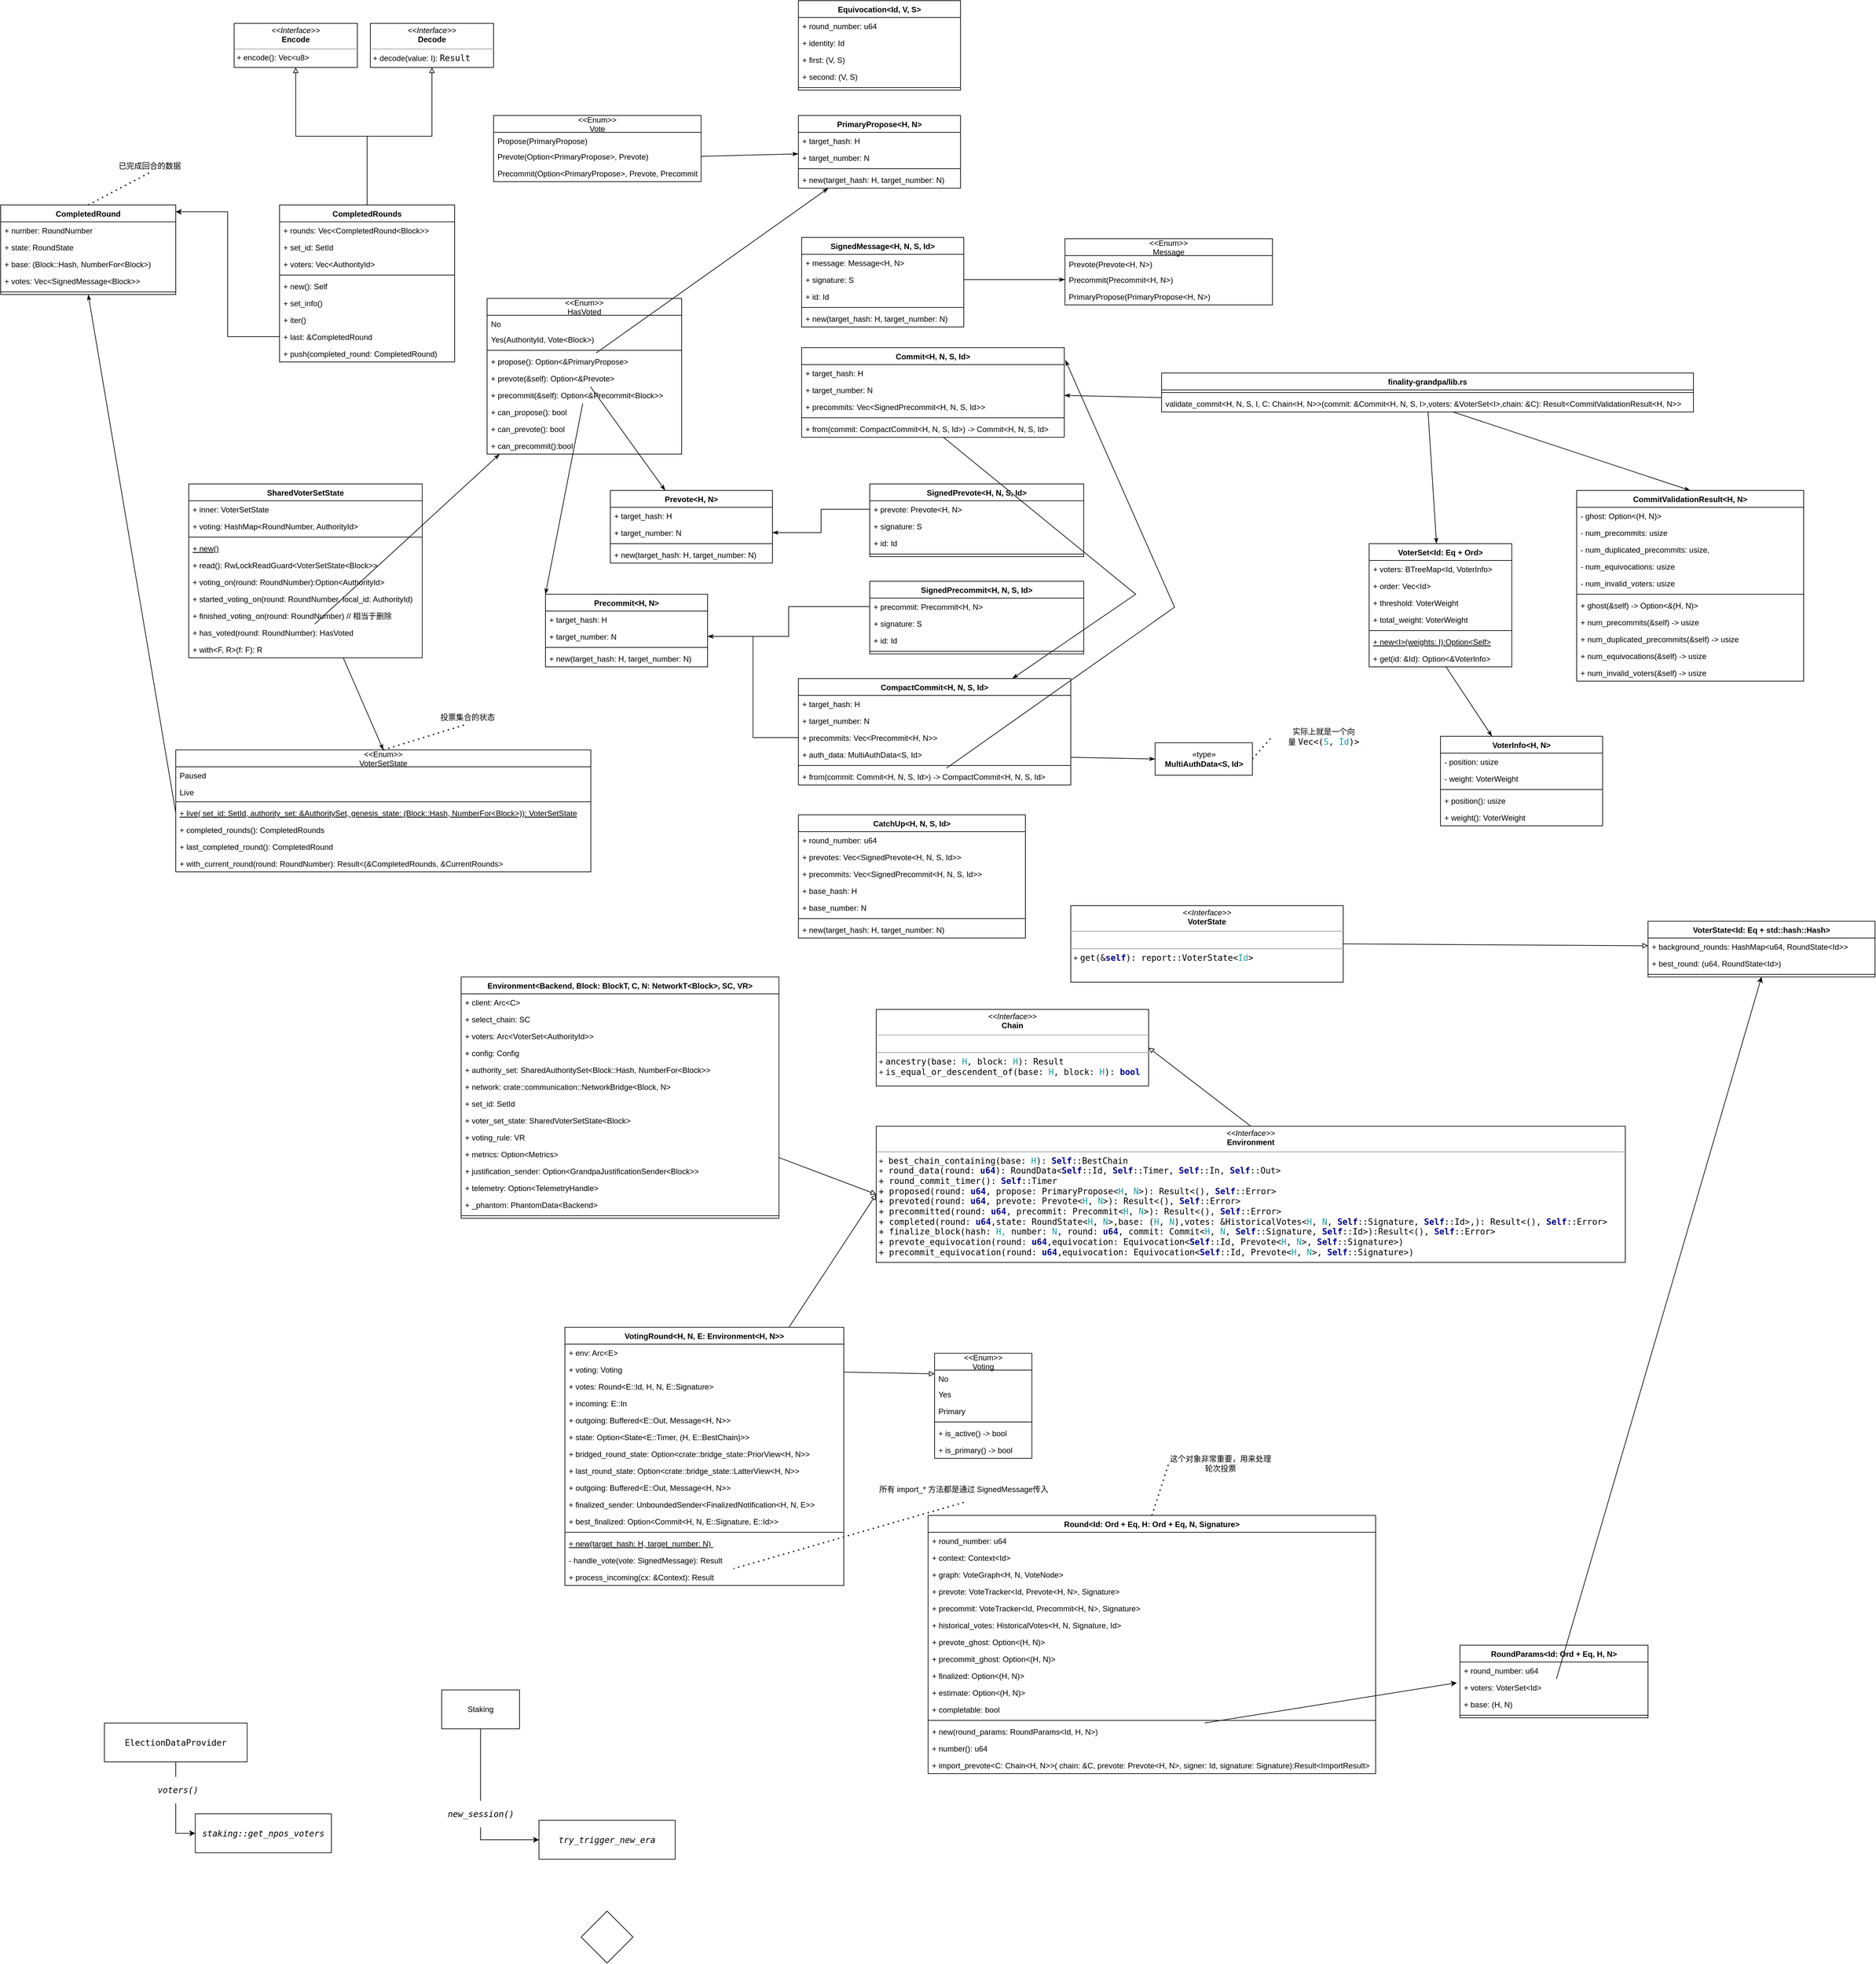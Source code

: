 <mxfile version="17.4.4" type="github">
  <diagram id="C5RBs43oDa-KdzZeNtuy" name="Page-1">
    <mxGraphModel dx="1234" dy="737" grid="1" gridSize="10" guides="1" tooltips="1" connect="1" arrows="1" fold="1" page="1" pageScale="1" pageWidth="827" pageHeight="1169" math="0" shadow="0">
      <root>
        <mxCell id="WIyWlLk6GJQsqaUBKTNV-0" />
        <mxCell id="WIyWlLk6GJQsqaUBKTNV-1" parent="WIyWlLk6GJQsqaUBKTNV-0" />
        <mxCell id="5LJEiE5y61jCH53QIzRt-402" style="edgeStyle=none;rounded=0;orthogonalLoop=1;jettySize=auto;html=1;endArrow=classicThin;endFill=1;entryX=0.5;entryY=1;entryDx=0;entryDy=0;exitX=0;exitY=0.5;exitDx=0;exitDy=0;" parent="WIyWlLk6GJQsqaUBKTNV-1" source="5LJEiE5y61jCH53QIzRt-396" target="5LJEiE5y61jCH53QIzRt-44" edge="1">
          <mxGeometry relative="1" as="geometry">
            <mxPoint x="110" y="780" as="targetPoint" />
          </mxGeometry>
        </mxCell>
        <mxCell id="5LJEiE5y61jCH53QIzRt-0" value="&lt;&lt;Enum&gt;&gt;&#xa;VoterSetState" style="swimlane;fontStyle=0;childLayout=stackLayout;horizontal=1;startSize=26;fillColor=none;horizontalStack=0;resizeParent=1;resizeParentMax=0;resizeLast=0;collapsible=1;marginBottom=0;" parent="WIyWlLk6GJQsqaUBKTNV-1" vertex="1">
          <mxGeometry x="350" y="1190" width="640" height="188" as="geometry" />
        </mxCell>
        <mxCell id="5LJEiE5y61jCH53QIzRt-2" value="Paused" style="text;strokeColor=none;fillColor=none;align=left;verticalAlign=top;spacingLeft=4;spacingRight=4;overflow=hidden;rotatable=0;points=[[0,0.5],[1,0.5]];portConstraint=eastwest;" parent="5LJEiE5y61jCH53QIzRt-0" vertex="1">
          <mxGeometry y="26" width="640" height="26" as="geometry" />
        </mxCell>
        <mxCell id="5LJEiE5y61jCH53QIzRt-1" value="Live" style="text;strokeColor=none;fillColor=none;align=left;verticalAlign=top;spacingLeft=4;spacingRight=4;overflow=hidden;rotatable=0;points=[[0,0.5],[1,0.5]];portConstraint=eastwest;" parent="5LJEiE5y61jCH53QIzRt-0" vertex="1">
          <mxGeometry y="52" width="640" height="24" as="geometry" />
        </mxCell>
        <mxCell id="5LJEiE5y61jCH53QIzRt-397" value="" style="line;strokeWidth=1;fillColor=none;align=left;verticalAlign=middle;spacingTop=-1;spacingLeft=3;spacingRight=3;rotatable=0;labelPosition=right;points=[];portConstraint=eastwest;" parent="5LJEiE5y61jCH53QIzRt-0" vertex="1">
          <mxGeometry y="76" width="640" height="8" as="geometry" />
        </mxCell>
        <mxCell id="5LJEiE5y61jCH53QIzRt-396" value="+ live( set_id: SetId, authority_set: &amp;AuthoritySet, genesis_state: (Block::Hash, NumberFor&lt;Block&gt;)): VoterSetState" style="text;strokeColor=none;fillColor=none;align=left;verticalAlign=top;spacingLeft=4;spacingRight=4;overflow=hidden;rotatable=0;points=[[0,0.5],[1,0.5]];portConstraint=eastwest;fontStyle=4" parent="5LJEiE5y61jCH53QIzRt-0" vertex="1">
          <mxGeometry y="84" width="640" height="26" as="geometry" />
        </mxCell>
        <mxCell id="5LJEiE5y61jCH53QIzRt-399" value="+ completed_rounds(): CompletedRounds" style="text;strokeColor=none;fillColor=none;align=left;verticalAlign=top;spacingLeft=4;spacingRight=4;overflow=hidden;rotatable=0;points=[[0,0.5],[1,0.5]];portConstraint=eastwest;" parent="5LJEiE5y61jCH53QIzRt-0" vertex="1">
          <mxGeometry y="110" width="640" height="26" as="geometry" />
        </mxCell>
        <mxCell id="5LJEiE5y61jCH53QIzRt-400" value="+ last_completed_round(): CompletedRound " style="text;strokeColor=none;fillColor=none;align=left;verticalAlign=top;spacingLeft=4;spacingRight=4;overflow=hidden;rotatable=0;points=[[0,0.5],[1,0.5]];portConstraint=eastwest;" parent="5LJEiE5y61jCH53QIzRt-0" vertex="1">
          <mxGeometry y="136" width="640" height="26" as="geometry" />
        </mxCell>
        <mxCell id="5LJEiE5y61jCH53QIzRt-401" value="+ with_current_round(round: RoundNumber): Result&lt;(&amp;CompletedRounds, &amp;CurrentRounds&gt;" style="text;strokeColor=none;fillColor=none;align=left;verticalAlign=top;spacingLeft=4;spacingRight=4;overflow=hidden;rotatable=0;points=[[0,0.5],[1,0.5]];portConstraint=eastwest;" parent="5LJEiE5y61jCH53QIzRt-0" vertex="1">
          <mxGeometry y="162" width="640" height="26" as="geometry" />
        </mxCell>
        <UserObject label="已完成回合的数据" placeholders="1" id="5LJEiE5y61jCH53QIzRt-38">
          <mxCell style="text;html=1;strokeColor=none;fillColor=none;align=center;verticalAlign=middle;whiteSpace=wrap;overflow=hidden;" parent="WIyWlLk6GJQsqaUBKTNV-1" vertex="1">
            <mxGeometry x="230" y="280" width="160" height="20" as="geometry" />
          </mxCell>
        </UserObject>
        <mxCell id="5LJEiE5y61jCH53QIzRt-41" value="" style="endArrow=none;dashed=1;html=1;dashPattern=1 3;strokeWidth=2;rounded=0;entryX=0.5;entryY=1;entryDx=0;entryDy=0;exitX=0.5;exitY=0;exitDx=0;exitDy=0;" parent="WIyWlLk6GJQsqaUBKTNV-1" source="5LJEiE5y61jCH53QIzRt-44" target="5LJEiE5y61jCH53QIzRt-38" edge="1">
          <mxGeometry width="50" height="50" relative="1" as="geometry">
            <mxPoint x="350" y="250" as="sourcePoint" />
            <mxPoint x="400" y="200" as="targetPoint" />
          </mxGeometry>
        </mxCell>
        <UserObject label="投票集合的状态" placeholders="1" id="5LJEiE5y61jCH53QIzRt-42">
          <mxCell style="text;html=1;strokeColor=none;fillColor=none;align=center;verticalAlign=middle;whiteSpace=wrap;overflow=hidden;" parent="WIyWlLk6GJQsqaUBKTNV-1" vertex="1">
            <mxGeometry x="720" y="1130" width="160" height="20" as="geometry" />
          </mxCell>
        </UserObject>
        <mxCell id="5LJEiE5y61jCH53QIzRt-43" value="" style="endArrow=none;dashed=1;html=1;dashPattern=1 3;strokeWidth=2;rounded=0;entryX=0.5;entryY=1;entryDx=0;entryDy=0;exitX=0.5;exitY=0;exitDx=0;exitDy=0;" parent="WIyWlLk6GJQsqaUBKTNV-1" source="5LJEiE5y61jCH53QIzRt-0" target="5LJEiE5y61jCH53QIzRt-42" edge="1">
          <mxGeometry width="50" height="50" relative="1" as="geometry">
            <mxPoint x="280" y="130" as="sourcePoint" />
            <mxPoint x="360" y="220" as="targetPoint" />
          </mxGeometry>
        </mxCell>
        <mxCell id="5LJEiE5y61jCH53QIzRt-44" value="CompletedRound" style="swimlane;fontStyle=1;align=center;verticalAlign=top;childLayout=stackLayout;horizontal=1;startSize=26;horizontalStack=0;resizeParent=1;resizeParentMax=0;resizeLast=0;collapsible=1;marginBottom=0;" parent="WIyWlLk6GJQsqaUBKTNV-1" vertex="1">
          <mxGeometry x="80" y="350" width="270" height="138" as="geometry" />
        </mxCell>
        <mxCell id="5LJEiE5y61jCH53QIzRt-49" value="+ number: RoundNumber" style="text;strokeColor=none;fillColor=none;align=left;verticalAlign=top;spacingLeft=4;spacingRight=4;overflow=hidden;rotatable=0;points=[[0,0.5],[1,0.5]];portConstraint=eastwest;" parent="5LJEiE5y61jCH53QIzRt-44" vertex="1">
          <mxGeometry y="26" width="270" height="26" as="geometry" />
        </mxCell>
        <mxCell id="5LJEiE5y61jCH53QIzRt-50" value="+ state: RoundState" style="text;strokeColor=none;fillColor=none;align=left;verticalAlign=top;spacingLeft=4;spacingRight=4;overflow=hidden;rotatable=0;points=[[0,0.5],[1,0.5]];portConstraint=eastwest;" parent="5LJEiE5y61jCH53QIzRt-44" vertex="1">
          <mxGeometry y="52" width="270" height="26" as="geometry" />
        </mxCell>
        <mxCell id="5LJEiE5y61jCH53QIzRt-48" value="+ base: (Block::Hash, NumberFor&lt;Block&gt;)" style="text;strokeColor=none;fillColor=none;align=left;verticalAlign=top;spacingLeft=4;spacingRight=4;overflow=hidden;rotatable=0;points=[[0,0.5],[1,0.5]];portConstraint=eastwest;" parent="5LJEiE5y61jCH53QIzRt-44" vertex="1">
          <mxGeometry y="78" width="270" height="26" as="geometry" />
        </mxCell>
        <mxCell id="5LJEiE5y61jCH53QIzRt-45" value="+ votes: Vec&lt;SignedMessage&lt;Block&gt;&gt;" style="text;strokeColor=none;fillColor=none;align=left;verticalAlign=top;spacingLeft=4;spacingRight=4;overflow=hidden;rotatable=0;points=[[0,0.5],[1,0.5]];portConstraint=eastwest;" parent="5LJEiE5y61jCH53QIzRt-44" vertex="1">
          <mxGeometry y="104" width="270" height="26" as="geometry" />
        </mxCell>
        <mxCell id="5LJEiE5y61jCH53QIzRt-46" value="" style="line;strokeWidth=1;fillColor=none;align=left;verticalAlign=middle;spacingTop=-1;spacingLeft=3;spacingRight=3;rotatable=0;labelPosition=right;points=[];portConstraint=eastwest;" parent="5LJEiE5y61jCH53QIzRt-44" vertex="1">
          <mxGeometry y="130" width="270" height="8" as="geometry" />
        </mxCell>
        <mxCell id="5LJEiE5y61jCH53QIzRt-70" style="edgeStyle=orthogonalEdgeStyle;rounded=0;orthogonalLoop=1;jettySize=auto;html=1;exitX=0.5;exitY=0;exitDx=0;exitDy=0;entryX=0.5;entryY=1;entryDx=0;entryDy=0;endArrow=block;endFill=0;" parent="WIyWlLk6GJQsqaUBKTNV-1" source="5LJEiE5y61jCH53QIzRt-56" target="5LJEiE5y61jCH53QIzRt-75" edge="1">
          <mxGeometry relative="1" as="geometry">
            <mxPoint x="485" y="160" as="targetPoint" />
          </mxGeometry>
        </mxCell>
        <mxCell id="5LJEiE5y61jCH53QIzRt-71" style="edgeStyle=orthogonalEdgeStyle;rounded=0;orthogonalLoop=1;jettySize=auto;html=1;exitX=0.5;exitY=0;exitDx=0;exitDy=0;entryX=0.5;entryY=1;entryDx=0;entryDy=0;endArrow=block;endFill=0;" parent="WIyWlLk6GJQsqaUBKTNV-1" source="5LJEiE5y61jCH53QIzRt-56" target="5LJEiE5y61jCH53QIzRt-78" edge="1">
          <mxGeometry relative="1" as="geometry">
            <mxPoint x="695" y="160" as="targetPoint" />
          </mxGeometry>
        </mxCell>
        <mxCell id="5LJEiE5y61jCH53QIzRt-56" value="CompletedRounds" style="swimlane;fontStyle=1;align=center;verticalAlign=top;childLayout=stackLayout;horizontal=1;startSize=26;horizontalStack=0;resizeParent=1;resizeParentMax=0;resizeLast=0;collapsible=1;marginBottom=0;" parent="WIyWlLk6GJQsqaUBKTNV-1" vertex="1">
          <mxGeometry x="510" y="350" width="270" height="242" as="geometry" />
        </mxCell>
        <mxCell id="5LJEiE5y61jCH53QIzRt-57" value="+ rounds: Vec&lt;CompletedRound&lt;Block&gt;&gt;" style="text;strokeColor=none;fillColor=none;align=left;verticalAlign=top;spacingLeft=4;spacingRight=4;overflow=hidden;rotatable=0;points=[[0,0.5],[1,0.5]];portConstraint=eastwest;" parent="5LJEiE5y61jCH53QIzRt-56" vertex="1">
          <mxGeometry y="26" width="270" height="26" as="geometry" />
        </mxCell>
        <mxCell id="5LJEiE5y61jCH53QIzRt-58" value="+ set_id: SetId" style="text;strokeColor=none;fillColor=none;align=left;verticalAlign=top;spacingLeft=4;spacingRight=4;overflow=hidden;rotatable=0;points=[[0,0.5],[1,0.5]];portConstraint=eastwest;" parent="5LJEiE5y61jCH53QIzRt-56" vertex="1">
          <mxGeometry y="52" width="270" height="26" as="geometry" />
        </mxCell>
        <mxCell id="5LJEiE5y61jCH53QIzRt-59" value="+ voters: Vec&lt;AuthorityId&gt;" style="text;strokeColor=none;fillColor=none;align=left;verticalAlign=top;spacingLeft=4;spacingRight=4;overflow=hidden;rotatable=0;points=[[0,0.5],[1,0.5]];portConstraint=eastwest;" parent="5LJEiE5y61jCH53QIzRt-56" vertex="1">
          <mxGeometry y="78" width="270" height="26" as="geometry" />
        </mxCell>
        <mxCell id="5LJEiE5y61jCH53QIzRt-61" value="" style="line;strokeWidth=1;fillColor=none;align=left;verticalAlign=middle;spacingTop=-1;spacingLeft=3;spacingRight=3;rotatable=0;labelPosition=right;points=[];portConstraint=eastwest;" parent="5LJEiE5y61jCH53QIzRt-56" vertex="1">
          <mxGeometry y="104" width="270" height="8" as="geometry" />
        </mxCell>
        <mxCell id="5LJEiE5y61jCH53QIzRt-62" value="+ new(): Self&#xa;" style="text;strokeColor=none;fillColor=none;align=left;verticalAlign=top;spacingLeft=4;spacingRight=4;overflow=hidden;rotatable=0;points=[[0,0.5],[1,0.5]];portConstraint=eastwest;" parent="5LJEiE5y61jCH53QIzRt-56" vertex="1">
          <mxGeometry y="112" width="270" height="26" as="geometry" />
        </mxCell>
        <mxCell id="5LJEiE5y61jCH53QIzRt-63" value="+ set_info()" style="text;strokeColor=none;fillColor=none;align=left;verticalAlign=top;spacingLeft=4;spacingRight=4;overflow=hidden;rotatable=0;points=[[0,0.5],[1,0.5]];portConstraint=eastwest;" parent="5LJEiE5y61jCH53QIzRt-56" vertex="1">
          <mxGeometry y="138" width="270" height="26" as="geometry" />
        </mxCell>
        <mxCell id="5LJEiE5y61jCH53QIzRt-64" value="+ iter()" style="text;strokeColor=none;fillColor=none;align=left;verticalAlign=top;spacingLeft=4;spacingRight=4;overflow=hidden;rotatable=0;points=[[0,0.5],[1,0.5]];portConstraint=eastwest;" parent="5LJEiE5y61jCH53QIzRt-56" vertex="1">
          <mxGeometry y="164" width="270" height="26" as="geometry" />
        </mxCell>
        <mxCell id="5LJEiE5y61jCH53QIzRt-66" value="+ last: &amp;CompletedRound" style="text;strokeColor=none;fillColor=none;align=left;verticalAlign=top;spacingLeft=4;spacingRight=4;overflow=hidden;rotatable=0;points=[[0,0.5],[1,0.5]];portConstraint=eastwest;" parent="5LJEiE5y61jCH53QIzRt-56" vertex="1">
          <mxGeometry y="190" width="270" height="26" as="geometry" />
        </mxCell>
        <mxCell id="5LJEiE5y61jCH53QIzRt-67" value="+ push(completed_round: CompletedRound)" style="text;strokeColor=none;fillColor=none;align=left;verticalAlign=top;spacingLeft=4;spacingRight=4;overflow=hidden;rotatable=0;points=[[0,0.5],[1,0.5]];portConstraint=eastwest;" parent="5LJEiE5y61jCH53QIzRt-56" vertex="1">
          <mxGeometry y="216" width="270" height="26" as="geometry" />
        </mxCell>
        <mxCell id="5LJEiE5y61jCH53QIzRt-54" style="edgeStyle=orthogonalEdgeStyle;rounded=0;orthogonalLoop=1;jettySize=auto;html=1;exitX=0;exitY=0.5;exitDx=0;exitDy=0;entryX=1;entryY=0.076;entryDx=0;entryDy=0;entryPerimeter=0;" parent="WIyWlLk6GJQsqaUBKTNV-1" source="5LJEiE5y61jCH53QIzRt-66" target="5LJEiE5y61jCH53QIzRt-44" edge="1">
          <mxGeometry relative="1" as="geometry">
            <mxPoint x="350" y="605" as="sourcePoint" />
          </mxGeometry>
        </mxCell>
        <mxCell id="5LJEiE5y61jCH53QIzRt-72" value="" style="text;strokeColor=none;fillColor=none;align=left;verticalAlign=middle;spacingTop=-1;spacingLeft=4;spacingRight=4;rotatable=0;labelPosition=right;points=[];portConstraint=eastwest;shadow=0;sketch=0;" parent="WIyWlLk6GJQsqaUBKTNV-1" vertex="1">
          <mxGeometry x="440" y="380" width="20" height="14" as="geometry" />
        </mxCell>
        <mxCell id="5LJEiE5y61jCH53QIzRt-75" value="&lt;p style=&quot;margin: 0px ; margin-top: 4px ; text-align: center&quot;&gt;&lt;i&gt;&amp;lt;&amp;lt;Interface&amp;gt;&amp;gt;&lt;/i&gt;&lt;br&gt;&lt;b&gt;Encode&lt;/b&gt;&lt;/p&gt;&lt;hr size=&quot;1&quot;&gt;&lt;p style=&quot;margin: 0px ; margin-left: 4px&quot;&gt;+ encode(): Vec&amp;lt;u8&amp;gt;&lt;br&gt;&lt;/p&gt;" style="verticalAlign=top;align=left;overflow=fill;fontSize=12;fontFamily=Helvetica;html=1;shadow=0;sketch=0;gradientColor=#ffffff;gradientDirection=west;" parent="WIyWlLk6GJQsqaUBKTNV-1" vertex="1">
          <mxGeometry x="440" y="70" width="190" height="68" as="geometry" />
        </mxCell>
        <mxCell id="5LJEiE5y61jCH53QIzRt-78" value="&lt;p style=&quot;margin: 0px ; margin-top: 4px ; text-align: center&quot;&gt;&lt;i&gt;&amp;lt;&amp;lt;Interface&amp;gt;&amp;gt;&lt;/i&gt;&lt;br&gt;&lt;b&gt;Decode&lt;/b&gt;&lt;/p&gt;&lt;hr size=&quot;1&quot;&gt;&lt;p style=&quot;margin: 0px ; margin-left: 4px&quot;&gt;+ decode(value: I):&amp;nbsp;&lt;span style=&quot;background-color: rgb(255 , 255 , 255) ; font-family: &amp;#34;jetbrains mono&amp;#34; , monospace ; font-size: 9.8pt&quot;&gt;Result&lt;/span&gt;&lt;br&gt;&lt;/p&gt;" style="verticalAlign=top;align=left;overflow=fill;fontSize=12;fontFamily=Helvetica;html=1;shadow=0;sketch=0;gradientColor=#ffffff;gradientDirection=west;" parent="WIyWlLk6GJQsqaUBKTNV-1" vertex="1">
          <mxGeometry x="650" y="70" width="190" height="68" as="geometry" />
        </mxCell>
        <mxCell id="5LJEiE5y61jCH53QIzRt-79" value="&lt;&lt;Enum&gt;&gt;&#xa;HasVoted" style="swimlane;fontStyle=0;childLayout=stackLayout;horizontal=1;startSize=26;fillColor=none;horizontalStack=0;resizeParent=1;resizeParentMax=0;resizeLast=0;collapsible=1;marginBottom=0;" parent="WIyWlLk6GJQsqaUBKTNV-1" vertex="1">
          <mxGeometry x="830" y="494" width="300" height="240" as="geometry" />
        </mxCell>
        <mxCell id="5LJEiE5y61jCH53QIzRt-80" value="No" style="text;strokeColor=none;fillColor=none;align=left;verticalAlign=top;spacingLeft=4;spacingRight=4;overflow=hidden;rotatable=0;points=[[0,0.5],[1,0.5]];portConstraint=eastwest;" parent="5LJEiE5y61jCH53QIzRt-79" vertex="1">
          <mxGeometry y="26" width="300" height="24" as="geometry" />
        </mxCell>
        <mxCell id="5LJEiE5y61jCH53QIzRt-81" value="Yes(AuthorityId, Vote&lt;Block&gt;)" style="text;strokeColor=none;fillColor=none;align=left;verticalAlign=top;spacingLeft=4;spacingRight=4;overflow=hidden;rotatable=0;points=[[0,0.5],[1,0.5]];portConstraint=eastwest;" parent="5LJEiE5y61jCH53QIzRt-79" vertex="1">
          <mxGeometry y="50" width="300" height="26" as="geometry" />
        </mxCell>
        <mxCell id="5LJEiE5y61jCH53QIzRt-367" value="" style="line;strokeWidth=1;fillColor=none;align=left;verticalAlign=middle;spacingTop=-1;spacingLeft=3;spacingRight=3;rotatable=0;labelPosition=right;points=[];portConstraint=eastwest;" parent="5LJEiE5y61jCH53QIzRt-79" vertex="1">
          <mxGeometry y="76" width="300" height="8" as="geometry" />
        </mxCell>
        <mxCell id="5LJEiE5y61jCH53QIzRt-366" value="+ propose(): Option&lt;&amp;PrimaryPropose&gt;" style="text;strokeColor=none;fillColor=none;align=left;verticalAlign=top;spacingLeft=4;spacingRight=4;overflow=hidden;rotatable=0;points=[[0,0.5],[1,0.5]];portConstraint=eastwest;" parent="5LJEiE5y61jCH53QIzRt-79" vertex="1">
          <mxGeometry y="84" width="300" height="26" as="geometry" />
        </mxCell>
        <mxCell id="5LJEiE5y61jCH53QIzRt-370" value="+ prevote(&amp;self): Option&lt;&amp;Prevote&gt;" style="text;strokeColor=none;fillColor=none;align=left;verticalAlign=top;spacingLeft=4;spacingRight=4;overflow=hidden;rotatable=0;points=[[0,0.5],[1,0.5]];portConstraint=eastwest;" parent="5LJEiE5y61jCH53QIzRt-79" vertex="1">
          <mxGeometry y="110" width="300" height="26" as="geometry" />
        </mxCell>
        <mxCell id="5LJEiE5y61jCH53QIzRt-371" value="+ precommit(&amp;self): Option&lt;&amp;Precommit&lt;Block&gt;&gt;" style="text;strokeColor=none;fillColor=none;align=left;verticalAlign=top;spacingLeft=4;spacingRight=4;overflow=hidden;rotatable=0;points=[[0,0.5],[1,0.5]];portConstraint=eastwest;" parent="5LJEiE5y61jCH53QIzRt-79" vertex="1">
          <mxGeometry y="136" width="300" height="26" as="geometry" />
        </mxCell>
        <mxCell id="5LJEiE5y61jCH53QIzRt-376" value="+ can_propose(): bool" style="text;strokeColor=none;fillColor=none;align=left;verticalAlign=top;spacingLeft=4;spacingRight=4;overflow=hidden;rotatable=0;points=[[0,0.5],[1,0.5]];portConstraint=eastwest;" parent="5LJEiE5y61jCH53QIzRt-79" vertex="1">
          <mxGeometry y="162" width="300" height="26" as="geometry" />
        </mxCell>
        <mxCell id="5LJEiE5y61jCH53QIzRt-377" value="+ can_prevote(): bool" style="text;strokeColor=none;fillColor=none;align=left;verticalAlign=top;spacingLeft=4;spacingRight=4;overflow=hidden;rotatable=0;points=[[0,0.5],[1,0.5]];portConstraint=eastwest;" parent="5LJEiE5y61jCH53QIzRt-79" vertex="1">
          <mxGeometry y="188" width="300" height="26" as="geometry" />
        </mxCell>
        <mxCell id="5LJEiE5y61jCH53QIzRt-378" value="+ can_precommit():bool" style="text;strokeColor=none;fillColor=none;align=left;verticalAlign=top;spacingLeft=4;spacingRight=4;overflow=hidden;rotatable=0;points=[[0,0.5],[1,0.5]];portConstraint=eastwest;" parent="5LJEiE5y61jCH53QIzRt-79" vertex="1">
          <mxGeometry y="214" width="300" height="26" as="geometry" />
        </mxCell>
        <mxCell id="5LJEiE5y61jCH53QIzRt-82" value="&lt;&lt;Enum&gt;&gt;&#xa;Vote" style="swimlane;fontStyle=0;childLayout=stackLayout;horizontal=1;startSize=26;fillColor=none;horizontalStack=0;resizeParent=1;resizeParentMax=0;resizeLast=0;collapsible=1;marginBottom=0;" parent="WIyWlLk6GJQsqaUBKTNV-1" vertex="1">
          <mxGeometry x="840" y="212" width="320" height="102" as="geometry" />
        </mxCell>
        <mxCell id="5LJEiE5y61jCH53QIzRt-83" value="Propose(PrimaryPropose)" style="text;strokeColor=none;fillColor=none;align=left;verticalAlign=top;spacingLeft=4;spacingRight=4;overflow=hidden;rotatable=0;points=[[0,0.5],[1,0.5]];portConstraint=eastwest;" parent="5LJEiE5y61jCH53QIzRt-82" vertex="1">
          <mxGeometry y="26" width="320" height="24" as="geometry" />
        </mxCell>
        <mxCell id="5LJEiE5y61jCH53QIzRt-85" value="Prevote(Option&lt;PrimaryPropose&gt;, Prevote)" style="text;strokeColor=none;fillColor=none;align=left;verticalAlign=top;spacingLeft=4;spacingRight=4;overflow=hidden;rotatable=0;points=[[0,0.5],[1,0.5]];portConstraint=eastwest;" parent="5LJEiE5y61jCH53QIzRt-82" vertex="1">
          <mxGeometry y="50" width="320" height="26" as="geometry" />
        </mxCell>
        <mxCell id="5LJEiE5y61jCH53QIzRt-84" value="Precommit(Option&lt;PrimaryPropose&gt;, Prevote, Precommit)" style="text;strokeColor=none;fillColor=none;align=left;verticalAlign=top;spacingLeft=4;spacingRight=4;overflow=hidden;rotatable=0;points=[[0,0.5],[1,0.5]];portConstraint=eastwest;" parent="5LJEiE5y61jCH53QIzRt-82" vertex="1">
          <mxGeometry y="76" width="320" height="26" as="geometry" />
        </mxCell>
        <mxCell id="5LJEiE5y61jCH53QIzRt-92" value="PrimaryPropose&lt;H, N&gt;" style="swimlane;fontStyle=1;align=center;verticalAlign=top;childLayout=stackLayout;horizontal=1;startSize=26;horizontalStack=0;resizeParent=1;resizeParentMax=0;resizeLast=0;collapsible=1;marginBottom=0;shadow=0;sketch=0;gradientColor=#ffffff;gradientDirection=west;" parent="WIyWlLk6GJQsqaUBKTNV-1" vertex="1">
          <mxGeometry x="1310" y="212" width="250" height="112" as="geometry" />
        </mxCell>
        <mxCell id="5LJEiE5y61jCH53QIzRt-96" value="+ target_hash: H" style="text;strokeColor=none;fillColor=none;align=left;verticalAlign=top;spacingLeft=4;spacingRight=4;overflow=hidden;rotatable=0;points=[[0,0.5],[1,0.5]];portConstraint=eastwest;shadow=0;sketch=0;" parent="5LJEiE5y61jCH53QIzRt-92" vertex="1">
          <mxGeometry y="26" width="250" height="26" as="geometry" />
        </mxCell>
        <mxCell id="5LJEiE5y61jCH53QIzRt-93" value="+ target_number: N" style="text;strokeColor=none;fillColor=none;align=left;verticalAlign=top;spacingLeft=4;spacingRight=4;overflow=hidden;rotatable=0;points=[[0,0.5],[1,0.5]];portConstraint=eastwest;shadow=0;sketch=0;" parent="5LJEiE5y61jCH53QIzRt-92" vertex="1">
          <mxGeometry y="52" width="250" height="26" as="geometry" />
        </mxCell>
        <mxCell id="5LJEiE5y61jCH53QIzRt-94" value="" style="line;strokeWidth=1;fillColor=none;align=left;verticalAlign=middle;spacingTop=-1;spacingLeft=3;spacingRight=3;rotatable=0;labelPosition=right;points=[];portConstraint=eastwest;shadow=0;sketch=0;" parent="5LJEiE5y61jCH53QIzRt-92" vertex="1">
          <mxGeometry y="78" width="250" height="8" as="geometry" />
        </mxCell>
        <mxCell id="5LJEiE5y61jCH53QIzRt-95" value="+ new(target_hash: H, target_number: N) " style="text;strokeColor=none;fillColor=none;align=left;verticalAlign=top;spacingLeft=4;spacingRight=4;overflow=hidden;rotatable=0;points=[[0,0.5],[1,0.5]];portConstraint=eastwest;shadow=0;sketch=0;" parent="5LJEiE5y61jCH53QIzRt-92" vertex="1">
          <mxGeometry y="86" width="250" height="26" as="geometry" />
        </mxCell>
        <mxCell id="5LJEiE5y61jCH53QIzRt-97" value="Precommit&lt;H, N&gt;" style="swimlane;fontStyle=1;align=center;verticalAlign=top;childLayout=stackLayout;horizontal=1;startSize=26;horizontalStack=0;resizeParent=1;resizeParentMax=0;resizeLast=0;collapsible=1;marginBottom=0;shadow=0;sketch=0;gradientColor=#ffffff;gradientDirection=west;" parent="WIyWlLk6GJQsqaUBKTNV-1" vertex="1">
          <mxGeometry x="920" y="950" width="250" height="112" as="geometry" />
        </mxCell>
        <mxCell id="5LJEiE5y61jCH53QIzRt-98" value="+ target_hash: H" style="text;strokeColor=none;fillColor=none;align=left;verticalAlign=top;spacingLeft=4;spacingRight=4;overflow=hidden;rotatable=0;points=[[0,0.5],[1,0.5]];portConstraint=eastwest;shadow=0;sketch=0;" parent="5LJEiE5y61jCH53QIzRt-97" vertex="1">
          <mxGeometry y="26" width="250" height="26" as="geometry" />
        </mxCell>
        <mxCell id="5LJEiE5y61jCH53QIzRt-99" value="+ target_number: N" style="text;strokeColor=none;fillColor=none;align=left;verticalAlign=top;spacingLeft=4;spacingRight=4;overflow=hidden;rotatable=0;points=[[0,0.5],[1,0.5]];portConstraint=eastwest;shadow=0;sketch=0;" parent="5LJEiE5y61jCH53QIzRt-97" vertex="1">
          <mxGeometry y="52" width="250" height="26" as="geometry" />
        </mxCell>
        <mxCell id="5LJEiE5y61jCH53QIzRt-100" value="" style="line;strokeWidth=1;fillColor=none;align=left;verticalAlign=middle;spacingTop=-1;spacingLeft=3;spacingRight=3;rotatable=0;labelPosition=right;points=[];portConstraint=eastwest;shadow=0;sketch=0;" parent="5LJEiE5y61jCH53QIzRt-97" vertex="1">
          <mxGeometry y="78" width="250" height="8" as="geometry" />
        </mxCell>
        <mxCell id="5LJEiE5y61jCH53QIzRt-101" value="+ new(target_hash: H, target_number: N) " style="text;strokeColor=none;fillColor=none;align=left;verticalAlign=top;spacingLeft=4;spacingRight=4;overflow=hidden;rotatable=0;points=[[0,0.5],[1,0.5]];portConstraint=eastwest;shadow=0;sketch=0;" parent="5LJEiE5y61jCH53QIzRt-97" vertex="1">
          <mxGeometry y="86" width="250" height="26" as="geometry" />
        </mxCell>
        <mxCell id="5LJEiE5y61jCH53QIzRt-102" value="Prevote&lt;H, N&gt;" style="swimlane;fontStyle=1;align=center;verticalAlign=top;childLayout=stackLayout;horizontal=1;startSize=26;horizontalStack=0;resizeParent=1;resizeParentMax=0;resizeLast=0;collapsible=1;marginBottom=0;shadow=0;sketch=0;gradientColor=#ffffff;gradientDirection=west;" parent="WIyWlLk6GJQsqaUBKTNV-1" vertex="1">
          <mxGeometry x="1020" y="790" width="250" height="112" as="geometry" />
        </mxCell>
        <mxCell id="5LJEiE5y61jCH53QIzRt-103" value="+ target_hash: H" style="text;strokeColor=none;fillColor=none;align=left;verticalAlign=top;spacingLeft=4;spacingRight=4;overflow=hidden;rotatable=0;points=[[0,0.5],[1,0.5]];portConstraint=eastwest;shadow=0;sketch=0;" parent="5LJEiE5y61jCH53QIzRt-102" vertex="1">
          <mxGeometry y="26" width="250" height="26" as="geometry" />
        </mxCell>
        <mxCell id="5LJEiE5y61jCH53QIzRt-104" value="+ target_number: N" style="text;strokeColor=none;fillColor=none;align=left;verticalAlign=top;spacingLeft=4;spacingRight=4;overflow=hidden;rotatable=0;points=[[0,0.5],[1,0.5]];portConstraint=eastwest;shadow=0;sketch=0;" parent="5LJEiE5y61jCH53QIzRt-102" vertex="1">
          <mxGeometry y="52" width="250" height="26" as="geometry" />
        </mxCell>
        <mxCell id="5LJEiE5y61jCH53QIzRt-105" value="" style="line;strokeWidth=1;fillColor=none;align=left;verticalAlign=middle;spacingTop=-1;spacingLeft=3;spacingRight=3;rotatable=0;labelPosition=right;points=[];portConstraint=eastwest;shadow=0;sketch=0;" parent="5LJEiE5y61jCH53QIzRt-102" vertex="1">
          <mxGeometry y="78" width="250" height="8" as="geometry" />
        </mxCell>
        <mxCell id="5LJEiE5y61jCH53QIzRt-106" value="+ new(target_hash: H, target_number: N) " style="text;strokeColor=none;fillColor=none;align=left;verticalAlign=top;spacingLeft=4;spacingRight=4;overflow=hidden;rotatable=0;points=[[0,0.5],[1,0.5]];portConstraint=eastwest;shadow=0;sketch=0;" parent="5LJEiE5y61jCH53QIzRt-102" vertex="1">
          <mxGeometry y="86" width="250" height="26" as="geometry" />
        </mxCell>
        <mxCell id="5LJEiE5y61jCH53QIzRt-107" value="&lt;p style=&quot;margin: 0px ; margin-top: 4px ; text-align: center&quot;&gt;&lt;i&gt;&amp;lt;&amp;lt;Interface&amp;gt;&amp;gt;&lt;/i&gt;&lt;br&gt;&lt;b&gt;Chain&lt;/b&gt;&lt;/p&gt;&lt;hr size=&quot;1&quot;&gt;&lt;p style=&quot;margin: 0px ; margin-left: 4px&quot;&gt;&lt;br&gt;&lt;/p&gt;&lt;hr size=&quot;1&quot;&gt;&lt;p style=&quot;margin: 0px ; margin-left: 4px&quot;&gt;+&amp;nbsp;&lt;span style=&quot;background-color: rgb(255 , 255 , 255) ; font-family: &amp;#34;jetbrains mono&amp;#34; , monospace ; font-size: 9.8pt&quot;&gt;ancestry(&lt;/span&gt;&lt;span style=&quot;background-color: rgb(255 , 255 , 255) ; font-family: &amp;#34;jetbrains mono&amp;#34; , monospace ; font-size: 9.8pt&quot;&gt;base: &lt;/span&gt;&lt;span style=&quot;font-family: &amp;#34;jetbrains mono&amp;#34; , monospace ; font-size: 9.8pt ; color: rgb(32 , 153 , 157)&quot;&gt;H&lt;/span&gt;&lt;span style=&quot;background-color: rgb(255 , 255 , 255) ; font-family: &amp;#34;jetbrains mono&amp;#34; , monospace ; font-size: 9.8pt&quot;&gt;, block: &lt;/span&gt;&lt;span style=&quot;font-family: &amp;#34;jetbrains mono&amp;#34; , monospace ; font-size: 9.8pt ; color: rgb(32 , 153 , 157)&quot;&gt;H&lt;/span&gt;&lt;span style=&quot;background-color: rgb(255 , 255 , 255) ; font-family: &amp;#34;jetbrains mono&amp;#34; , monospace ; font-size: 9.8pt&quot;&gt;): Result&lt;/span&gt;&lt;/p&gt;&lt;p style=&quot;margin: 0px ; margin-left: 4px&quot;&gt;+&amp;nbsp;&lt;span style=&quot;background-color: rgb(255 , 255 , 255) ; font-family: &amp;#34;jetbrains mono&amp;#34; , monospace ; font-size: 9.8pt&quot;&gt;is_equal_or_descendent_of(&lt;/span&gt;&lt;span style=&quot;background-color: rgb(255 , 255 , 255) ; font-family: &amp;#34;jetbrains mono&amp;#34; , monospace ; font-size: 9.8pt&quot;&gt;base: &lt;/span&gt;&lt;span style=&quot;font-family: &amp;#34;jetbrains mono&amp;#34; , monospace ; font-size: 9.8pt ; color: rgb(32 , 153 , 157)&quot;&gt;H&lt;/span&gt;&lt;span style=&quot;background-color: rgb(255 , 255 , 255) ; font-family: &amp;#34;jetbrains mono&amp;#34; , monospace ; font-size: 9.8pt&quot;&gt;, block: &lt;/span&gt;&lt;span style=&quot;font-family: &amp;#34;jetbrains mono&amp;#34; , monospace ; font-size: 9.8pt ; color: rgb(32 , 153 , 157)&quot;&gt;H&lt;/span&gt;&lt;span style=&quot;background-color: rgb(255 , 255 , 255) ; font-family: &amp;#34;jetbrains mono&amp;#34; , monospace ; font-size: 9.8pt&quot;&gt;):&amp;nbsp;&lt;/span&gt;&lt;span style=&quot;font-family: &amp;#34;jetbrains mono&amp;#34; , monospace ; font-size: 9.8pt ; color: rgb(0 , 0 , 128) ; font-weight: bold&quot;&gt;bool&lt;/span&gt;&lt;/p&gt;" style="verticalAlign=top;align=left;overflow=fill;fontSize=12;fontFamily=Helvetica;html=1;shadow=0;sketch=0;gradientColor=#ffffff;gradientDirection=west;" parent="WIyWlLk6GJQsqaUBKTNV-1" vertex="1">
          <mxGeometry x="1430" y="1590" width="420" height="118" as="geometry" />
        </mxCell>
        <mxCell id="5LJEiE5y61jCH53QIzRt-108" value="Equivocation&lt;Id, V, S&gt;" style="swimlane;fontStyle=1;align=center;verticalAlign=top;childLayout=stackLayout;horizontal=1;startSize=26;horizontalStack=0;resizeParent=1;resizeParentMax=0;resizeLast=0;collapsible=1;marginBottom=0;shadow=0;sketch=0;gradientColor=#ffffff;gradientDirection=west;" parent="WIyWlLk6GJQsqaUBKTNV-1" vertex="1">
          <mxGeometry x="1310" y="35" width="250" height="138" as="geometry" />
        </mxCell>
        <mxCell id="5LJEiE5y61jCH53QIzRt-113" value="+ round_number: u64" style="text;strokeColor=none;fillColor=none;align=left;verticalAlign=top;spacingLeft=4;spacingRight=4;overflow=hidden;rotatable=0;points=[[0,0.5],[1,0.5]];portConstraint=eastwest;shadow=0;sketch=0;" parent="5LJEiE5y61jCH53QIzRt-108" vertex="1">
          <mxGeometry y="26" width="250" height="26" as="geometry" />
        </mxCell>
        <mxCell id="5LJEiE5y61jCH53QIzRt-109" value="+ identity: Id" style="text;strokeColor=none;fillColor=none;align=left;verticalAlign=top;spacingLeft=4;spacingRight=4;overflow=hidden;rotatable=0;points=[[0,0.5],[1,0.5]];portConstraint=eastwest;shadow=0;sketch=0;" parent="5LJEiE5y61jCH53QIzRt-108" vertex="1">
          <mxGeometry y="52" width="250" height="26" as="geometry" />
        </mxCell>
        <mxCell id="5LJEiE5y61jCH53QIzRt-114" value="+ first: (V, S)" style="text;strokeColor=none;fillColor=none;align=left;verticalAlign=top;spacingLeft=4;spacingRight=4;overflow=hidden;rotatable=0;points=[[0,0.5],[1,0.5]];portConstraint=eastwest;shadow=0;sketch=0;" parent="5LJEiE5y61jCH53QIzRt-108" vertex="1">
          <mxGeometry y="78" width="250" height="26" as="geometry" />
        </mxCell>
        <mxCell id="5LJEiE5y61jCH53QIzRt-110" value="+ second: (V, S)" style="text;strokeColor=none;fillColor=none;align=left;verticalAlign=top;spacingLeft=4;spacingRight=4;overflow=hidden;rotatable=0;points=[[0,0.5],[1,0.5]];portConstraint=eastwest;shadow=0;sketch=0;" parent="5LJEiE5y61jCH53QIzRt-108" vertex="1">
          <mxGeometry y="104" width="250" height="26" as="geometry" />
        </mxCell>
        <mxCell id="5LJEiE5y61jCH53QIzRt-111" value="" style="line;strokeWidth=1;fillColor=none;align=left;verticalAlign=middle;spacingTop=-1;spacingLeft=3;spacingRight=3;rotatable=0;labelPosition=right;points=[];portConstraint=eastwest;shadow=0;sketch=0;" parent="5LJEiE5y61jCH53QIzRt-108" vertex="1">
          <mxGeometry y="130" width="250" height="8" as="geometry" />
        </mxCell>
        <mxCell id="5LJEiE5y61jCH53QIzRt-120" value="&lt;&lt;Enum&gt;&gt;&#xa;Message" style="swimlane;fontStyle=0;childLayout=stackLayout;horizontal=1;startSize=26;fillColor=none;horizontalStack=0;resizeParent=1;resizeParentMax=0;resizeLast=0;collapsible=1;marginBottom=0;" parent="WIyWlLk6GJQsqaUBKTNV-1" vertex="1">
          <mxGeometry x="1721" y="402" width="320" height="102" as="geometry" />
        </mxCell>
        <mxCell id="5LJEiE5y61jCH53QIzRt-121" value="Prevote(Prevote&lt;H, N&gt;)" style="text;strokeColor=none;fillColor=none;align=left;verticalAlign=top;spacingLeft=4;spacingRight=4;overflow=hidden;rotatable=0;points=[[0,0.5],[1,0.5]];portConstraint=eastwest;" parent="5LJEiE5y61jCH53QIzRt-120" vertex="1">
          <mxGeometry y="26" width="320" height="24" as="geometry" />
        </mxCell>
        <mxCell id="5LJEiE5y61jCH53QIzRt-122" value="Precommit(Precommit&lt;H, N&gt;)" style="text;strokeColor=none;fillColor=none;align=left;verticalAlign=top;spacingLeft=4;spacingRight=4;overflow=hidden;rotatable=0;points=[[0,0.5],[1,0.5]];portConstraint=eastwest;" parent="5LJEiE5y61jCH53QIzRt-120" vertex="1">
          <mxGeometry y="50" width="320" height="26" as="geometry" />
        </mxCell>
        <mxCell id="5LJEiE5y61jCH53QIzRt-123" value="PrimaryPropose(PrimaryPropose&lt;H, N&gt;)" style="text;strokeColor=none;fillColor=none;align=left;verticalAlign=top;spacingLeft=4;spacingRight=4;overflow=hidden;rotatable=0;points=[[0,0.5],[1,0.5]];portConstraint=eastwest;" parent="5LJEiE5y61jCH53QIzRt-120" vertex="1">
          <mxGeometry y="76" width="320" height="26" as="geometry" />
        </mxCell>
        <mxCell id="5LJEiE5y61jCH53QIzRt-124" value="SignedMessage&lt;H, N, S, Id&gt;" style="swimlane;fontStyle=1;align=center;verticalAlign=top;childLayout=stackLayout;horizontal=1;startSize=26;horizontalStack=0;resizeParent=1;resizeParentMax=0;resizeLast=0;collapsible=1;marginBottom=0;shadow=0;sketch=0;gradientColor=#ffffff;gradientDirection=west;" parent="WIyWlLk6GJQsqaUBKTNV-1" vertex="1">
          <mxGeometry x="1315" y="400" width="250" height="138" as="geometry" />
        </mxCell>
        <mxCell id="5LJEiE5y61jCH53QIzRt-125" value="+ message: Message&lt;H, N&gt;" style="text;strokeColor=none;fillColor=none;align=left;verticalAlign=top;spacingLeft=4;spacingRight=4;overflow=hidden;rotatable=0;points=[[0,0.5],[1,0.5]];portConstraint=eastwest;shadow=0;sketch=0;" parent="5LJEiE5y61jCH53QIzRt-124" vertex="1">
          <mxGeometry y="26" width="250" height="26" as="geometry" />
        </mxCell>
        <mxCell id="5LJEiE5y61jCH53QIzRt-129" value="+ signature: S" style="text;strokeColor=none;fillColor=none;align=left;verticalAlign=top;spacingLeft=4;spacingRight=4;overflow=hidden;rotatable=0;points=[[0,0.5],[1,0.5]];portConstraint=eastwest;shadow=0;sketch=0;" parent="5LJEiE5y61jCH53QIzRt-124" vertex="1">
          <mxGeometry y="52" width="250" height="26" as="geometry" />
        </mxCell>
        <mxCell id="5LJEiE5y61jCH53QIzRt-126" value="+ id: Id" style="text;strokeColor=none;fillColor=none;align=left;verticalAlign=top;spacingLeft=4;spacingRight=4;overflow=hidden;rotatable=0;points=[[0,0.5],[1,0.5]];portConstraint=eastwest;shadow=0;sketch=0;" parent="5LJEiE5y61jCH53QIzRt-124" vertex="1">
          <mxGeometry y="78" width="250" height="26" as="geometry" />
        </mxCell>
        <mxCell id="5LJEiE5y61jCH53QIzRt-127" value="" style="line;strokeWidth=1;fillColor=none;align=left;verticalAlign=middle;spacingTop=-1;spacingLeft=3;spacingRight=3;rotatable=0;labelPosition=right;points=[];portConstraint=eastwest;shadow=0;sketch=0;" parent="5LJEiE5y61jCH53QIzRt-124" vertex="1">
          <mxGeometry y="104" width="250" height="8" as="geometry" />
        </mxCell>
        <mxCell id="5LJEiE5y61jCH53QIzRt-128" value="+ new(target_hash: H, target_number: N) " style="text;strokeColor=none;fillColor=none;align=left;verticalAlign=top;spacingLeft=4;spacingRight=4;overflow=hidden;rotatable=0;points=[[0,0.5],[1,0.5]];portConstraint=eastwest;shadow=0;sketch=0;" parent="5LJEiE5y61jCH53QIzRt-124" vertex="1">
          <mxGeometry y="112" width="250" height="26" as="geometry" />
        </mxCell>
        <mxCell id="5LJEiE5y61jCH53QIzRt-131" value="Commit&lt;H, N, S, Id&gt;" style="swimlane;fontStyle=1;align=center;verticalAlign=top;childLayout=stackLayout;horizontal=1;startSize=26;horizontalStack=0;resizeParent=1;resizeParentMax=0;resizeLast=0;collapsible=1;marginBottom=0;shadow=0;sketch=0;gradientColor=#ffffff;gradientDirection=west;" parent="WIyWlLk6GJQsqaUBKTNV-1" vertex="1">
          <mxGeometry x="1315" y="570" width="405" height="138" as="geometry" />
        </mxCell>
        <mxCell id="5LJEiE5y61jCH53QIzRt-132" value="+ target_hash: H" style="text;strokeColor=none;fillColor=none;align=left;verticalAlign=top;spacingLeft=4;spacingRight=4;overflow=hidden;rotatable=0;points=[[0,0.5],[1,0.5]];portConstraint=eastwest;shadow=0;sketch=0;" parent="5LJEiE5y61jCH53QIzRt-131" vertex="1">
          <mxGeometry y="26" width="405" height="26" as="geometry" />
        </mxCell>
        <mxCell id="5LJEiE5y61jCH53QIzRt-133" value="+ target_number: N" style="text;strokeColor=none;fillColor=none;align=left;verticalAlign=top;spacingLeft=4;spacingRight=4;overflow=hidden;rotatable=0;points=[[0,0.5],[1,0.5]];portConstraint=eastwest;shadow=0;sketch=0;" parent="5LJEiE5y61jCH53QIzRt-131" vertex="1">
          <mxGeometry y="52" width="405" height="26" as="geometry" />
        </mxCell>
        <mxCell id="5LJEiE5y61jCH53QIzRt-134" value="+ precommits: Vec&lt;SignedPrecommit&lt;H, N, S, Id&gt;&gt;" style="text;strokeColor=none;fillColor=none;align=left;verticalAlign=top;spacingLeft=4;spacingRight=4;overflow=hidden;rotatable=0;points=[[0,0.5],[1,0.5]];portConstraint=eastwest;shadow=0;sketch=0;" parent="5LJEiE5y61jCH53QIzRt-131" vertex="1">
          <mxGeometry y="78" width="405" height="26" as="geometry" />
        </mxCell>
        <mxCell id="5LJEiE5y61jCH53QIzRt-135" value="" style="line;strokeWidth=1;fillColor=none;align=left;verticalAlign=middle;spacingTop=-1;spacingLeft=3;spacingRight=3;rotatable=0;labelPosition=right;points=[];portConstraint=eastwest;shadow=0;sketch=0;" parent="5LJEiE5y61jCH53QIzRt-131" vertex="1">
          <mxGeometry y="104" width="405" height="8" as="geometry" />
        </mxCell>
        <mxCell id="5LJEiE5y61jCH53QIzRt-181" value="+ from(commit: CompactCommit&lt;H, N, S, Id&gt;) -&gt; Commit&lt;H, N, S, Id&gt; " style="text;strokeColor=none;fillColor=none;align=left;verticalAlign=top;spacingLeft=4;spacingRight=4;overflow=hidden;rotatable=0;points=[[0,0.5],[1,0.5]];portConstraint=eastwest;shadow=0;sketch=0;" parent="5LJEiE5y61jCH53QIzRt-131" vertex="1">
          <mxGeometry y="112" width="405" height="26" as="geometry" />
        </mxCell>
        <mxCell id="5LJEiE5y61jCH53QIzRt-137" value="SignedPrevote&lt;H, N, S, Id&gt;" style="swimlane;fontStyle=1;align=center;verticalAlign=top;childLayout=stackLayout;horizontal=1;startSize=26;horizontalStack=0;resizeParent=1;resizeParentMax=0;resizeLast=0;collapsible=1;marginBottom=0;shadow=0;sketch=0;gradientColor=#ffffff;gradientDirection=west;" parent="WIyWlLk6GJQsqaUBKTNV-1" vertex="1">
          <mxGeometry x="1420" y="780" width="330" height="112" as="geometry" />
        </mxCell>
        <mxCell id="5LJEiE5y61jCH53QIzRt-138" value="+ prevote: Prevote&lt;H, N&gt;" style="text;strokeColor=none;fillColor=none;align=left;verticalAlign=top;spacingLeft=4;spacingRight=4;overflow=hidden;rotatable=0;points=[[0,0.5],[1,0.5]];portConstraint=eastwest;shadow=0;sketch=0;" parent="5LJEiE5y61jCH53QIzRt-137" vertex="1">
          <mxGeometry y="26" width="330" height="26" as="geometry" />
        </mxCell>
        <mxCell id="5LJEiE5y61jCH53QIzRt-139" value="+ signature: S" style="text;strokeColor=none;fillColor=none;align=left;verticalAlign=top;spacingLeft=4;spacingRight=4;overflow=hidden;rotatable=0;points=[[0,0.5],[1,0.5]];portConstraint=eastwest;shadow=0;sketch=0;" parent="5LJEiE5y61jCH53QIzRt-137" vertex="1">
          <mxGeometry y="52" width="330" height="26" as="geometry" />
        </mxCell>
        <mxCell id="5LJEiE5y61jCH53QIzRt-140" value="+ id: Id" style="text;strokeColor=none;fillColor=none;align=left;verticalAlign=top;spacingLeft=4;spacingRight=4;overflow=hidden;rotatable=0;points=[[0,0.5],[1,0.5]];portConstraint=eastwest;shadow=0;sketch=0;" parent="5LJEiE5y61jCH53QIzRt-137" vertex="1">
          <mxGeometry y="78" width="330" height="26" as="geometry" />
        </mxCell>
        <mxCell id="5LJEiE5y61jCH53QIzRt-178" value="" style="line;strokeWidth=1;fillColor=none;align=left;verticalAlign=middle;spacingTop=-1;spacingLeft=3;spacingRight=3;rotatable=0;labelPosition=right;points=[];portConstraint=eastwest;shadow=0;sketch=0;" parent="5LJEiE5y61jCH53QIzRt-137" vertex="1">
          <mxGeometry y="104" width="330" height="8" as="geometry" />
        </mxCell>
        <mxCell id="5LJEiE5y61jCH53QIzRt-142" style="edgeStyle=orthogonalEdgeStyle;rounded=0;orthogonalLoop=1;jettySize=auto;html=1;exitX=1;exitY=0.5;exitDx=0;exitDy=0;entryX=0;entryY=0.5;entryDx=0;entryDy=0;endArrow=classicThin;endFill=1;" parent="WIyWlLk6GJQsqaUBKTNV-1" source="5LJEiE5y61jCH53QIzRt-129" target="5LJEiE5y61jCH53QIzRt-122" edge="1">
          <mxGeometry relative="1" as="geometry" />
        </mxCell>
        <mxCell id="5LJEiE5y61jCH53QIzRt-143" style="edgeStyle=orthogonalEdgeStyle;rounded=0;orthogonalLoop=1;jettySize=auto;html=1;entryX=1;entryY=0.5;entryDx=0;entryDy=0;endArrow=classicThin;endFill=1;" parent="WIyWlLk6GJQsqaUBKTNV-1" source="5LJEiE5y61jCH53QIzRt-138" target="5LJEiE5y61jCH53QIzRt-104" edge="1">
          <mxGeometry relative="1" as="geometry" />
        </mxCell>
        <mxCell id="5LJEiE5y61jCH53QIzRt-144" value="SignedPrecommit&lt;H, N, S, Id&gt;" style="swimlane;fontStyle=1;align=center;verticalAlign=top;childLayout=stackLayout;horizontal=1;startSize=26;horizontalStack=0;resizeParent=1;resizeParentMax=0;resizeLast=0;collapsible=1;marginBottom=0;shadow=0;sketch=0;gradientColor=#ffffff;gradientDirection=west;" parent="WIyWlLk6GJQsqaUBKTNV-1" vertex="1">
          <mxGeometry x="1420" y="930" width="330" height="112" as="geometry" />
        </mxCell>
        <mxCell id="5LJEiE5y61jCH53QIzRt-145" value="+ precommit: Precommit&lt;H, N&gt;" style="text;strokeColor=none;fillColor=none;align=left;verticalAlign=top;spacingLeft=4;spacingRight=4;overflow=hidden;rotatable=0;points=[[0,0.5],[1,0.5]];portConstraint=eastwest;shadow=0;sketch=0;" parent="5LJEiE5y61jCH53QIzRt-144" vertex="1">
          <mxGeometry y="26" width="330" height="26" as="geometry" />
        </mxCell>
        <mxCell id="5LJEiE5y61jCH53QIzRt-146" value="+ signature: S" style="text;strokeColor=none;fillColor=none;align=left;verticalAlign=top;spacingLeft=4;spacingRight=4;overflow=hidden;rotatable=0;points=[[0,0.5],[1,0.5]];portConstraint=eastwest;shadow=0;sketch=0;" parent="5LJEiE5y61jCH53QIzRt-144" vertex="1">
          <mxGeometry y="52" width="330" height="26" as="geometry" />
        </mxCell>
        <mxCell id="5LJEiE5y61jCH53QIzRt-147" value="+ id: Id" style="text;strokeColor=none;fillColor=none;align=left;verticalAlign=top;spacingLeft=4;spacingRight=4;overflow=hidden;rotatable=0;points=[[0,0.5],[1,0.5]];portConstraint=eastwest;shadow=0;sketch=0;" parent="5LJEiE5y61jCH53QIzRt-144" vertex="1">
          <mxGeometry y="78" width="330" height="26" as="geometry" />
        </mxCell>
        <mxCell id="5LJEiE5y61jCH53QIzRt-148" value="" style="line;strokeWidth=1;fillColor=none;align=left;verticalAlign=middle;spacingTop=-1;spacingLeft=3;spacingRight=3;rotatable=0;labelPosition=right;points=[];portConstraint=eastwest;shadow=0;sketch=0;" parent="5LJEiE5y61jCH53QIzRt-144" vertex="1">
          <mxGeometry y="104" width="330" height="8" as="geometry" />
        </mxCell>
        <mxCell id="5LJEiE5y61jCH53QIzRt-149" style="edgeStyle=orthogonalEdgeStyle;rounded=0;orthogonalLoop=1;jettySize=auto;html=1;entryX=1;entryY=0.5;entryDx=0;entryDy=0;endArrow=classicThin;endFill=1;" parent="WIyWlLk6GJQsqaUBKTNV-1" source="5LJEiE5y61jCH53QIzRt-145" target="5LJEiE5y61jCH53QIzRt-99" edge="1">
          <mxGeometry relative="1" as="geometry" />
        </mxCell>
        <mxCell id="5LJEiE5y61jCH53QIzRt-150" value="CompactCommit&lt;H, N, S, Id&gt; " style="swimlane;fontStyle=1;align=center;verticalAlign=top;childLayout=stackLayout;horizontal=1;startSize=26;horizontalStack=0;resizeParent=1;resizeParentMax=0;resizeLast=0;collapsible=1;marginBottom=0;shadow=0;sketch=0;gradientColor=#ffffff;gradientDirection=west;" parent="WIyWlLk6GJQsqaUBKTNV-1" vertex="1">
          <mxGeometry x="1310" y="1080" width="420" height="164" as="geometry" />
        </mxCell>
        <mxCell id="5LJEiE5y61jCH53QIzRt-151" value="+ target_hash: H" style="text;strokeColor=none;fillColor=none;align=left;verticalAlign=top;spacingLeft=4;spacingRight=4;overflow=hidden;rotatable=0;points=[[0,0.5],[1,0.5]];portConstraint=eastwest;shadow=0;sketch=0;" parent="5LJEiE5y61jCH53QIzRt-150" vertex="1">
          <mxGeometry y="26" width="420" height="26" as="geometry" />
        </mxCell>
        <mxCell id="5LJEiE5y61jCH53QIzRt-152" value="+ target_number: N" style="text;strokeColor=none;fillColor=none;align=left;verticalAlign=top;spacingLeft=4;spacingRight=4;overflow=hidden;rotatable=0;points=[[0,0.5],[1,0.5]];portConstraint=eastwest;shadow=0;sketch=0;" parent="5LJEiE5y61jCH53QIzRt-150" vertex="1">
          <mxGeometry y="52" width="420" height="26" as="geometry" />
        </mxCell>
        <mxCell id="5LJEiE5y61jCH53QIzRt-153" value="+ precommits: Vec&lt;Precommit&lt;H, N&gt;&gt;" style="text;strokeColor=none;fillColor=none;align=left;verticalAlign=top;spacingLeft=4;spacingRight=4;overflow=hidden;rotatable=0;points=[[0,0.5],[1,0.5]];portConstraint=eastwest;shadow=0;sketch=0;" parent="5LJEiE5y61jCH53QIzRt-150" vertex="1">
          <mxGeometry y="78" width="420" height="26" as="geometry" />
        </mxCell>
        <mxCell id="5LJEiE5y61jCH53QIzRt-155" value="+ auth_data: MultiAuthData&lt;S, Id&gt;" style="text;strokeColor=none;fillColor=none;align=left;verticalAlign=top;spacingLeft=4;spacingRight=4;overflow=hidden;rotatable=0;points=[[0,0.5],[1,0.5]];portConstraint=eastwest;shadow=0;sketch=0;" parent="5LJEiE5y61jCH53QIzRt-150" vertex="1">
          <mxGeometry y="104" width="420" height="26" as="geometry" />
        </mxCell>
        <mxCell id="5LJEiE5y61jCH53QIzRt-154" value="" style="line;strokeWidth=1;fillColor=none;align=left;verticalAlign=middle;spacingTop=-1;spacingLeft=3;spacingRight=3;rotatable=0;labelPosition=right;points=[];portConstraint=eastwest;shadow=0;sketch=0;" parent="5LJEiE5y61jCH53QIzRt-150" vertex="1">
          <mxGeometry y="130" width="420" height="8" as="geometry" />
        </mxCell>
        <mxCell id="5LJEiE5y61jCH53QIzRt-182" value="+ from(commit: Commit&lt;H, N, S, Id&gt;) -&gt; CompactCommit&lt;H, N, S, Id&gt;" style="text;strokeColor=none;fillColor=none;align=left;verticalAlign=top;spacingLeft=4;spacingRight=4;overflow=hidden;rotatable=0;points=[[0,0.5],[1,0.5]];portConstraint=eastwest;shadow=0;sketch=0;" parent="5LJEiE5y61jCH53QIzRt-150" vertex="1">
          <mxGeometry y="138" width="420" height="26" as="geometry" />
        </mxCell>
        <mxCell id="5LJEiE5y61jCH53QIzRt-156" style="edgeStyle=orthogonalEdgeStyle;rounded=0;orthogonalLoop=1;jettySize=auto;html=1;entryX=1;entryY=0.5;entryDx=0;entryDy=0;endArrow=classicThin;endFill=1;" parent="WIyWlLk6GJQsqaUBKTNV-1" source="5LJEiE5y61jCH53QIzRt-153" target="5LJEiE5y61jCH53QIzRt-99" edge="1">
          <mxGeometry relative="1" as="geometry" />
        </mxCell>
        <mxCell id="5LJEiE5y61jCH53QIzRt-157" value="CatchUp&lt;H, N, S, Id&gt;" style="swimlane;fontStyle=1;align=center;verticalAlign=top;childLayout=stackLayout;horizontal=1;startSize=26;horizontalStack=0;resizeParent=1;resizeParentMax=0;resizeLast=0;collapsible=1;marginBottom=0;shadow=0;sketch=0;gradientColor=#ffffff;gradientDirection=west;" parent="WIyWlLk6GJQsqaUBKTNV-1" vertex="1">
          <mxGeometry x="1310" y="1290" width="350" height="190" as="geometry" />
        </mxCell>
        <mxCell id="5LJEiE5y61jCH53QIzRt-158" value="+ round_number: u64" style="text;strokeColor=none;fillColor=none;align=left;verticalAlign=top;spacingLeft=4;spacingRight=4;overflow=hidden;rotatable=0;points=[[0,0.5],[1,0.5]];portConstraint=eastwest;shadow=0;sketch=0;" parent="5LJEiE5y61jCH53QIzRt-157" vertex="1">
          <mxGeometry y="26" width="350" height="26" as="geometry" />
        </mxCell>
        <mxCell id="5LJEiE5y61jCH53QIzRt-159" value="+ prevotes: Vec&lt;SignedPrevote&lt;H, N, S, Id&gt;&gt;" style="text;strokeColor=none;fillColor=none;align=left;verticalAlign=top;spacingLeft=4;spacingRight=4;overflow=hidden;rotatable=0;points=[[0,0.5],[1,0.5]];portConstraint=eastwest;shadow=0;sketch=0;" parent="5LJEiE5y61jCH53QIzRt-157" vertex="1">
          <mxGeometry y="52" width="350" height="26" as="geometry" />
        </mxCell>
        <mxCell id="5LJEiE5y61jCH53QIzRt-162" value="+ precommits: Vec&lt;SignedPrecommit&lt;H, N, S, Id&gt;&gt;" style="text;strokeColor=none;fillColor=none;align=left;verticalAlign=top;spacingLeft=4;spacingRight=4;overflow=hidden;rotatable=0;points=[[0,0.5],[1,0.5]];portConstraint=eastwest;shadow=0;sketch=0;" parent="5LJEiE5y61jCH53QIzRt-157" vertex="1">
          <mxGeometry y="78" width="350" height="26" as="geometry" />
        </mxCell>
        <mxCell id="5LJEiE5y61jCH53QIzRt-163" value="+ base_hash: H" style="text;strokeColor=none;fillColor=none;align=left;verticalAlign=top;spacingLeft=4;spacingRight=4;overflow=hidden;rotatable=0;points=[[0,0.5],[1,0.5]];portConstraint=eastwest;shadow=0;sketch=0;" parent="5LJEiE5y61jCH53QIzRt-157" vertex="1">
          <mxGeometry y="104" width="350" height="26" as="geometry" />
        </mxCell>
        <mxCell id="5LJEiE5y61jCH53QIzRt-164" value="+ base_number: N" style="text;strokeColor=none;fillColor=none;align=left;verticalAlign=top;spacingLeft=4;spacingRight=4;overflow=hidden;rotatable=0;points=[[0,0.5],[1,0.5]];portConstraint=eastwest;shadow=0;sketch=0;" parent="5LJEiE5y61jCH53QIzRt-157" vertex="1">
          <mxGeometry y="130" width="350" height="26" as="geometry" />
        </mxCell>
        <mxCell id="5LJEiE5y61jCH53QIzRt-160" value="" style="line;strokeWidth=1;fillColor=none;align=left;verticalAlign=middle;spacingTop=-1;spacingLeft=3;spacingRight=3;rotatable=0;labelPosition=right;points=[];portConstraint=eastwest;shadow=0;sketch=0;" parent="5LJEiE5y61jCH53QIzRt-157" vertex="1">
          <mxGeometry y="156" width="350" height="8" as="geometry" />
        </mxCell>
        <mxCell id="5LJEiE5y61jCH53QIzRt-161" value="+ new(target_hash: H, target_number: N) " style="text;strokeColor=none;fillColor=none;align=left;verticalAlign=top;spacingLeft=4;spacingRight=4;overflow=hidden;rotatable=0;points=[[0,0.5],[1,0.5]];portConstraint=eastwest;shadow=0;sketch=0;" parent="5LJEiE5y61jCH53QIzRt-157" vertex="1">
          <mxGeometry y="164" width="350" height="26" as="geometry" />
        </mxCell>
        <mxCell id="5LJEiE5y61jCH53QIzRt-165" value="«type»&lt;br&gt;&lt;b&gt;MultiAuthData&amp;lt;S, Id&amp;gt;&lt;/b&gt;" style="html=1;shadow=0;sketch=0;gradientColor=#ffffff;gradientDirection=west;" parent="WIyWlLk6GJQsqaUBKTNV-1" vertex="1">
          <mxGeometry x="1860" y="1179" width="150" height="50" as="geometry" />
        </mxCell>
        <UserObject label="实际上就是一个向量&amp;nbsp;&lt;span style=&quot;background-color: rgb(255 , 255 , 255) ; font-family: &amp;#34;jetbrains mono&amp;#34; , monospace ; font-size: 9.8pt&quot;&gt;Vec&amp;lt;(&lt;/span&gt;&lt;span style=&quot;font-family: &amp;#34;jetbrains mono&amp;#34; , monospace ; font-size: 9.8pt ; color: rgb(32 , 153 , 157)&quot;&gt;S&lt;/span&gt;&lt;span style=&quot;background-color: rgb(255 , 255 , 255) ; font-family: &amp;#34;jetbrains mono&amp;#34; , monospace ; font-size: 9.8pt&quot;&gt;, &lt;/span&gt;&lt;span style=&quot;font-family: &amp;#34;jetbrains mono&amp;#34; , monospace ; font-size: 9.8pt ; color: rgb(32 , 153 , 157)&quot;&gt;Id&lt;/span&gt;&lt;span style=&quot;background-color: rgb(255 , 255 , 255) ; font-family: &amp;#34;jetbrains mono&amp;#34; , monospace ; font-size: 9.8pt&quot;&gt;)&amp;gt;&lt;/span&gt;" placeholders="1" id="5LJEiE5y61jCH53QIzRt-166">
          <mxCell style="text;html=1;strokeColor=none;fillColor=none;align=center;verticalAlign=middle;whiteSpace=wrap;overflow=hidden;" parent="WIyWlLk6GJQsqaUBKTNV-1" vertex="1">
            <mxGeometry x="2040" y="1150" width="160" height="40" as="geometry" />
          </mxCell>
        </UserObject>
        <mxCell id="5LJEiE5y61jCH53QIzRt-168" value="" style="endArrow=none;dashed=1;html=1;dashPattern=1 3;strokeWidth=2;rounded=0;entryX=0;entryY=0.5;entryDx=0;entryDy=0;exitX=1;exitY=0.5;exitDx=0;exitDy=0;" parent="WIyWlLk6GJQsqaUBKTNV-1" source="5LJEiE5y61jCH53QIzRt-165" target="5LJEiE5y61jCH53QIzRt-166" edge="1">
          <mxGeometry width="50" height="50" relative="1" as="geometry">
            <mxPoint x="1832.5" y="1080" as="sourcePoint" />
            <mxPoint x="1927.5" y="1030" as="targetPoint" />
          </mxGeometry>
        </mxCell>
        <mxCell id="5LJEiE5y61jCH53QIzRt-169" style="edgeStyle=none;rounded=0;orthogonalLoop=1;jettySize=auto;html=1;entryX=0;entryY=0.5;entryDx=0;entryDy=0;endArrow=classicThin;endFill=1;" parent="WIyWlLk6GJQsqaUBKTNV-1" source="5LJEiE5y61jCH53QIzRt-155" target="5LJEiE5y61jCH53QIzRt-165" edge="1">
          <mxGeometry relative="1" as="geometry" />
        </mxCell>
        <mxCell id="5LJEiE5y61jCH53QIzRt-183" value="CommitValidationResult&lt;H, N&gt;" style="swimlane;fontStyle=1;align=center;verticalAlign=top;childLayout=stackLayout;horizontal=1;startSize=26;horizontalStack=0;resizeParent=1;resizeParentMax=0;resizeLast=0;collapsible=1;marginBottom=0;shadow=0;sketch=0;gradientColor=#ffffff;gradientDirection=west;" parent="WIyWlLk6GJQsqaUBKTNV-1" vertex="1">
          <mxGeometry x="2510" y="790" width="350" height="294" as="geometry" />
        </mxCell>
        <mxCell id="5LJEiE5y61jCH53QIzRt-184" value="- ghost: Option&lt;(H, N)&gt;" style="text;strokeColor=none;fillColor=none;align=left;verticalAlign=top;spacingLeft=4;spacingRight=4;overflow=hidden;rotatable=0;points=[[0,0.5],[1,0.5]];portConstraint=eastwest;shadow=0;sketch=0;" parent="5LJEiE5y61jCH53QIzRt-183" vertex="1">
          <mxGeometry y="26" width="350" height="26" as="geometry" />
        </mxCell>
        <mxCell id="5LJEiE5y61jCH53QIzRt-185" value="- num_precommits: usize" style="text;strokeColor=none;fillColor=none;align=left;verticalAlign=top;spacingLeft=4;spacingRight=4;overflow=hidden;rotatable=0;points=[[0,0.5],[1,0.5]];portConstraint=eastwest;shadow=0;sketch=0;" parent="5LJEiE5y61jCH53QIzRt-183" vertex="1">
          <mxGeometry y="52" width="350" height="26" as="geometry" />
        </mxCell>
        <mxCell id="5LJEiE5y61jCH53QIzRt-186" value="- num_duplicated_precommits: usize," style="text;strokeColor=none;fillColor=none;align=left;verticalAlign=top;spacingLeft=4;spacingRight=4;overflow=hidden;rotatable=0;points=[[0,0.5],[1,0.5]];portConstraint=eastwest;shadow=0;sketch=0;" parent="5LJEiE5y61jCH53QIzRt-183" vertex="1">
          <mxGeometry y="78" width="350" height="26" as="geometry" />
        </mxCell>
        <mxCell id="5LJEiE5y61jCH53QIzRt-187" value="- num_equivocations: usize" style="text;strokeColor=none;fillColor=none;align=left;verticalAlign=top;spacingLeft=4;spacingRight=4;overflow=hidden;rotatable=0;points=[[0,0.5],[1,0.5]];portConstraint=eastwest;shadow=0;sketch=0;" parent="5LJEiE5y61jCH53QIzRt-183" vertex="1">
          <mxGeometry y="104" width="350" height="26" as="geometry" />
        </mxCell>
        <mxCell id="5LJEiE5y61jCH53QIzRt-188" value="- num_invalid_voters: usize" style="text;strokeColor=none;fillColor=none;align=left;verticalAlign=top;spacingLeft=4;spacingRight=4;overflow=hidden;rotatable=0;points=[[0,0.5],[1,0.5]];portConstraint=eastwest;shadow=0;sketch=0;" parent="5LJEiE5y61jCH53QIzRt-183" vertex="1">
          <mxGeometry y="130" width="350" height="26" as="geometry" />
        </mxCell>
        <mxCell id="5LJEiE5y61jCH53QIzRt-189" value="" style="line;strokeWidth=1;fillColor=none;align=left;verticalAlign=middle;spacingTop=-1;spacingLeft=3;spacingRight=3;rotatable=0;labelPosition=right;points=[];portConstraint=eastwest;shadow=0;sketch=0;" parent="5LJEiE5y61jCH53QIzRt-183" vertex="1">
          <mxGeometry y="156" width="350" height="8" as="geometry" />
        </mxCell>
        <mxCell id="5LJEiE5y61jCH53QIzRt-196" value="+ ghost(&amp;self) -&gt; Option&lt;&amp;(H, N)&gt;" style="text;strokeColor=none;fillColor=none;align=left;verticalAlign=top;spacingLeft=4;spacingRight=4;overflow=hidden;rotatable=0;points=[[0,0.5],[1,0.5]];portConstraint=eastwest;shadow=0;sketch=0;" parent="5LJEiE5y61jCH53QIzRt-183" vertex="1">
          <mxGeometry y="164" width="350" height="26" as="geometry" />
        </mxCell>
        <mxCell id="5LJEiE5y61jCH53QIzRt-195" value="+ num_precommits(&amp;self) -&gt; usize" style="text;strokeColor=none;fillColor=none;align=left;verticalAlign=top;spacingLeft=4;spacingRight=4;overflow=hidden;rotatable=0;points=[[0,0.5],[1,0.5]];portConstraint=eastwest;shadow=0;sketch=0;" parent="5LJEiE5y61jCH53QIzRt-183" vertex="1">
          <mxGeometry y="190" width="350" height="26" as="geometry" />
        </mxCell>
        <mxCell id="5LJEiE5y61jCH53QIzRt-194" value="+ num_duplicated_precommits(&amp;self) -&gt; usize" style="text;strokeColor=none;fillColor=none;align=left;verticalAlign=top;spacingLeft=4;spacingRight=4;overflow=hidden;rotatable=0;points=[[0,0.5],[1,0.5]];portConstraint=eastwest;shadow=0;sketch=0;" parent="5LJEiE5y61jCH53QIzRt-183" vertex="1">
          <mxGeometry y="216" width="350" height="26" as="geometry" />
        </mxCell>
        <mxCell id="5LJEiE5y61jCH53QIzRt-193" value="+ num_equivocations(&amp;self) -&gt; usize" style="text;strokeColor=none;fillColor=none;align=left;verticalAlign=top;spacingLeft=4;spacingRight=4;overflow=hidden;rotatable=0;points=[[0,0.5],[1,0.5]];portConstraint=eastwest;shadow=0;sketch=0;" parent="5LJEiE5y61jCH53QIzRt-183" vertex="1">
          <mxGeometry y="242" width="350" height="26" as="geometry" />
        </mxCell>
        <mxCell id="5LJEiE5y61jCH53QIzRt-190" value="+ num_invalid_voters(&amp;self) -&gt; usize" style="text;strokeColor=none;fillColor=none;align=left;verticalAlign=top;spacingLeft=4;spacingRight=4;overflow=hidden;rotatable=0;points=[[0,0.5],[1,0.5]];portConstraint=eastwest;shadow=0;sketch=0;" parent="5LJEiE5y61jCH53QIzRt-183" vertex="1">
          <mxGeometry y="268" width="350" height="26" as="geometry" />
        </mxCell>
        <mxCell id="5LJEiE5y61jCH53QIzRt-199" value="finality-grandpa/lib.rs&#xa;&#xa;" style="swimlane;fontStyle=1;align=center;verticalAlign=top;childLayout=stackLayout;horizontal=1;startSize=26;horizontalStack=0;resizeParent=1;resizeParentMax=0;resizeLast=0;collapsible=1;marginBottom=0;shadow=0;sketch=0;gradientColor=#ffffff;gradientDirection=west;" parent="WIyWlLk6GJQsqaUBKTNV-1" vertex="1">
          <mxGeometry x="1870" y="609" width="820" height="60" as="geometry" />
        </mxCell>
        <mxCell id="5LJEiE5y61jCH53QIzRt-201" value="" style="line;strokeWidth=1;fillColor=none;align=left;verticalAlign=middle;spacingTop=-1;spacingLeft=3;spacingRight=3;rotatable=0;labelPosition=right;points=[];portConstraint=eastwest;shadow=0;sketch=0;" parent="5LJEiE5y61jCH53QIzRt-199" vertex="1">
          <mxGeometry y="26" width="820" height="8" as="geometry" />
        </mxCell>
        <mxCell id="5LJEiE5y61jCH53QIzRt-202" value="validate_commit&lt;H, N, S, I, C: Chain&lt;H, N&gt;&gt;(commit: &amp;Commit&lt;H, N, S, I&gt;,voters: &amp;VoterSet&lt;I&gt;,chain: &amp;C): Result&lt;CommitValidationResult&lt;H, N&gt;&gt;" style="text;strokeColor=none;fillColor=none;align=left;verticalAlign=top;spacingLeft=4;spacingRight=4;overflow=hidden;rotatable=0;points=[[0,0.5],[1,0.5]];portConstraint=eastwest;shadow=0;sketch=0;" parent="5LJEiE5y61jCH53QIzRt-199" vertex="1">
          <mxGeometry y="34" width="820" height="26" as="geometry" />
        </mxCell>
        <mxCell id="5LJEiE5y61jCH53QIzRt-203" style="edgeStyle=none;rounded=0;orthogonalLoop=1;jettySize=auto;html=1;endArrow=classicThin;endFill=1;" parent="WIyWlLk6GJQsqaUBKTNV-1" source="5LJEiE5y61jCH53QIzRt-202" target="5LJEiE5y61jCH53QIzRt-131" edge="1">
          <mxGeometry relative="1" as="geometry" />
        </mxCell>
        <mxCell id="5LJEiE5y61jCH53QIzRt-204" value="VoterSet&lt;Id: Eq + Ord&gt;" style="swimlane;fontStyle=1;align=center;verticalAlign=top;childLayout=stackLayout;horizontal=1;startSize=26;horizontalStack=0;resizeParent=1;resizeParentMax=0;resizeLast=0;collapsible=1;marginBottom=0;shadow=0;sketch=0;gradientColor=#ffffff;gradientDirection=west;" parent="WIyWlLk6GJQsqaUBKTNV-1" vertex="1">
          <mxGeometry x="2190" y="872" width="220" height="190" as="geometry" />
        </mxCell>
        <mxCell id="5LJEiE5y61jCH53QIzRt-205" value="+ voters: BTreeMap&lt;Id, VoterInfo&gt;" style="text;strokeColor=none;fillColor=none;align=left;verticalAlign=top;spacingLeft=4;spacingRight=4;overflow=hidden;rotatable=0;points=[[0,0.5],[1,0.5]];portConstraint=eastwest;shadow=0;sketch=0;" parent="5LJEiE5y61jCH53QIzRt-204" vertex="1">
          <mxGeometry y="26" width="220" height="26" as="geometry" />
        </mxCell>
        <mxCell id="5LJEiE5y61jCH53QIzRt-206" value="+ order: Vec&lt;Id&gt;" style="text;strokeColor=none;fillColor=none;align=left;verticalAlign=top;spacingLeft=4;spacingRight=4;overflow=hidden;rotatable=0;points=[[0,0.5],[1,0.5]];portConstraint=eastwest;shadow=0;sketch=0;" parent="5LJEiE5y61jCH53QIzRt-204" vertex="1">
          <mxGeometry y="52" width="220" height="26" as="geometry" />
        </mxCell>
        <mxCell id="5LJEiE5y61jCH53QIzRt-210" value="+ threshold: VoterWeight" style="text;strokeColor=none;fillColor=none;align=left;verticalAlign=top;spacingLeft=4;spacingRight=4;overflow=hidden;rotatable=0;points=[[0,0.5],[1,0.5]];portConstraint=eastwest;shadow=0;sketch=0;" parent="5LJEiE5y61jCH53QIzRt-204" vertex="1">
          <mxGeometry y="78" width="220" height="26" as="geometry" />
        </mxCell>
        <mxCell id="5LJEiE5y61jCH53QIzRt-211" value="+ total_weight: VoterWeight" style="text;strokeColor=none;fillColor=none;align=left;verticalAlign=top;spacingLeft=4;spacingRight=4;overflow=hidden;rotatable=0;points=[[0,0.5],[1,0.5]];portConstraint=eastwest;shadow=0;sketch=0;" parent="5LJEiE5y61jCH53QIzRt-204" vertex="1">
          <mxGeometry y="104" width="220" height="26" as="geometry" />
        </mxCell>
        <mxCell id="5LJEiE5y61jCH53QIzRt-207" value="" style="line;strokeWidth=1;fillColor=none;align=left;verticalAlign=middle;spacingTop=-1;spacingLeft=3;spacingRight=3;rotatable=0;labelPosition=right;points=[];portConstraint=eastwest;shadow=0;sketch=0;" parent="5LJEiE5y61jCH53QIzRt-204" vertex="1">
          <mxGeometry y="130" width="220" height="8" as="geometry" />
        </mxCell>
        <mxCell id="5LJEiE5y61jCH53QIzRt-208" value="+ new&lt;I&gt;(weights: I):Option&lt;Self&gt;" style="text;strokeColor=none;fillColor=none;align=left;verticalAlign=top;spacingLeft=4;spacingRight=4;overflow=hidden;rotatable=0;points=[[0,0.5],[1,0.5]];portConstraint=eastwest;shadow=0;sketch=0;fontStyle=4" parent="5LJEiE5y61jCH53QIzRt-204" vertex="1">
          <mxGeometry y="138" width="220" height="26" as="geometry" />
        </mxCell>
        <mxCell id="5LJEiE5y61jCH53QIzRt-213" value="+ get(id: &amp;Id): Option&lt;&amp;VoterInfo&gt;" style="text;strokeColor=none;fillColor=none;align=left;verticalAlign=top;spacingLeft=4;spacingRight=4;overflow=hidden;rotatable=0;points=[[0,0.5],[1,0.5]];portConstraint=eastwest;shadow=0;sketch=0;" parent="5LJEiE5y61jCH53QIzRt-204" vertex="1">
          <mxGeometry y="164" width="220" height="26" as="geometry" />
        </mxCell>
        <mxCell id="5LJEiE5y61jCH53QIzRt-212" style="edgeStyle=none;rounded=0;orthogonalLoop=1;jettySize=auto;html=1;endArrow=classicThin;endFill=1;" parent="WIyWlLk6GJQsqaUBKTNV-1" source="5LJEiE5y61jCH53QIzRt-202" target="5LJEiE5y61jCH53QIzRt-204" edge="1">
          <mxGeometry relative="1" as="geometry" />
        </mxCell>
        <mxCell id="5LJEiE5y61jCH53QIzRt-214" value="VoterInfo&lt;H, N&gt;" style="swimlane;fontStyle=1;align=center;verticalAlign=top;childLayout=stackLayout;horizontal=1;startSize=26;horizontalStack=0;resizeParent=1;resizeParentMax=0;resizeLast=0;collapsible=1;marginBottom=0;shadow=0;sketch=0;gradientColor=#ffffff;gradientDirection=west;" parent="WIyWlLk6GJQsqaUBKTNV-1" vertex="1">
          <mxGeometry x="2300" y="1169" width="250" height="138" as="geometry" />
        </mxCell>
        <mxCell id="5LJEiE5y61jCH53QIzRt-215" value="- position: usize" style="text;strokeColor=none;fillColor=none;align=left;verticalAlign=top;spacingLeft=4;spacingRight=4;overflow=hidden;rotatable=0;points=[[0,0.5],[1,0.5]];portConstraint=eastwest;shadow=0;sketch=0;" parent="5LJEiE5y61jCH53QIzRt-214" vertex="1">
          <mxGeometry y="26" width="250" height="26" as="geometry" />
        </mxCell>
        <mxCell id="5LJEiE5y61jCH53QIzRt-216" value="- weight: VoterWeight" style="text;strokeColor=none;fillColor=none;align=left;verticalAlign=top;spacingLeft=4;spacingRight=4;overflow=hidden;rotatable=0;points=[[0,0.5],[1,0.5]];portConstraint=eastwest;shadow=0;sketch=0;" parent="5LJEiE5y61jCH53QIzRt-214" vertex="1">
          <mxGeometry y="52" width="250" height="26" as="geometry" />
        </mxCell>
        <mxCell id="5LJEiE5y61jCH53QIzRt-217" value="" style="line;strokeWidth=1;fillColor=none;align=left;verticalAlign=middle;spacingTop=-1;spacingLeft=3;spacingRight=3;rotatable=0;labelPosition=right;points=[];portConstraint=eastwest;shadow=0;sketch=0;" parent="5LJEiE5y61jCH53QIzRt-214" vertex="1">
          <mxGeometry y="78" width="250" height="8" as="geometry" />
        </mxCell>
        <mxCell id="5LJEiE5y61jCH53QIzRt-218" value="+ position(): usize " style="text;strokeColor=none;fillColor=none;align=left;verticalAlign=top;spacingLeft=4;spacingRight=4;overflow=hidden;rotatable=0;points=[[0,0.5],[1,0.5]];portConstraint=eastwest;shadow=0;sketch=0;" parent="5LJEiE5y61jCH53QIzRt-214" vertex="1">
          <mxGeometry y="86" width="250" height="26" as="geometry" />
        </mxCell>
        <mxCell id="5LJEiE5y61jCH53QIzRt-219" value="+ weight(): VoterWeight" style="text;strokeColor=none;fillColor=none;align=left;verticalAlign=top;spacingLeft=4;spacingRight=4;overflow=hidden;rotatable=0;points=[[0,0.5],[1,0.5]];portConstraint=eastwest;shadow=0;sketch=0;" parent="5LJEiE5y61jCH53QIzRt-214" vertex="1">
          <mxGeometry y="112" width="250" height="26" as="geometry" />
        </mxCell>
        <mxCell id="5LJEiE5y61jCH53QIzRt-220" style="edgeStyle=none;rounded=0;orthogonalLoop=1;jettySize=auto;html=1;endArrow=classicThin;endFill=1;" parent="WIyWlLk6GJQsqaUBKTNV-1" source="5LJEiE5y61jCH53QIzRt-213" target="5LJEiE5y61jCH53QIzRt-214" edge="1">
          <mxGeometry relative="1" as="geometry" />
        </mxCell>
        <mxCell id="5LJEiE5y61jCH53QIzRt-222" style="edgeStyle=none;rounded=0;orthogonalLoop=1;jettySize=auto;html=1;entryX=0.5;entryY=0;entryDx=0;entryDy=0;endArrow=classicThin;endFill=1;" parent="WIyWlLk6GJQsqaUBKTNV-1" source="5LJEiE5y61jCH53QIzRt-202" target="5LJEiE5y61jCH53QIzRt-183" edge="1">
          <mxGeometry relative="1" as="geometry" />
        </mxCell>
        <mxCell id="5LJEiE5y61jCH53QIzRt-368" style="edgeStyle=none;rounded=0;orthogonalLoop=1;jettySize=auto;html=1;endArrow=classicThin;endFill=1;exitX=1;exitY=0.5;exitDx=0;exitDy=0;" parent="WIyWlLk6GJQsqaUBKTNV-1" source="5LJEiE5y61jCH53QIzRt-85" target="5LJEiE5y61jCH53QIzRt-92" edge="1">
          <mxGeometry relative="1" as="geometry" />
        </mxCell>
        <mxCell id="5LJEiE5y61jCH53QIzRt-369" style="edgeStyle=none;rounded=0;orthogonalLoop=1;jettySize=auto;html=1;endArrow=classicThin;endFill=1;" parent="WIyWlLk6GJQsqaUBKTNV-1" source="5LJEiE5y61jCH53QIzRt-366" target="5LJEiE5y61jCH53QIzRt-92" edge="1">
          <mxGeometry relative="1" as="geometry" />
        </mxCell>
        <mxCell id="5LJEiE5y61jCH53QIzRt-372" style="edgeStyle=none;rounded=0;orthogonalLoop=1;jettySize=auto;html=1;endArrow=classicThin;endFill=1;" parent="WIyWlLk6GJQsqaUBKTNV-1" source="5LJEiE5y61jCH53QIzRt-370" target="5LJEiE5y61jCH53QIzRt-102" edge="1">
          <mxGeometry relative="1" as="geometry" />
        </mxCell>
        <mxCell id="5LJEiE5y61jCH53QIzRt-373" style="edgeStyle=none;rounded=0;orthogonalLoop=1;jettySize=auto;html=1;entryX=0;entryY=0;entryDx=0;entryDy=0;endArrow=classicThin;endFill=1;" parent="WIyWlLk6GJQsqaUBKTNV-1" source="5LJEiE5y61jCH53QIzRt-371" target="5LJEiE5y61jCH53QIzRt-97" edge="1">
          <mxGeometry relative="1" as="geometry" />
        </mxCell>
        <mxCell id="5LJEiE5y61jCH53QIzRt-374" style="edgeStyle=none;rounded=0;orthogonalLoop=1;jettySize=auto;html=1;entryX=1.004;entryY=0.138;entryDx=0;entryDy=0;entryPerimeter=0;endArrow=classicThin;endFill=1;" parent="WIyWlLk6GJQsqaUBKTNV-1" source="5LJEiE5y61jCH53QIzRt-182" target="5LJEiE5y61jCH53QIzRt-131" edge="1">
          <mxGeometry relative="1" as="geometry">
            <Array as="points">
              <mxPoint x="1890" y="970" />
            </Array>
          </mxGeometry>
        </mxCell>
        <mxCell id="5LJEiE5y61jCH53QIzRt-375" style="edgeStyle=none;rounded=0;orthogonalLoop=1;jettySize=auto;html=1;endArrow=classicThin;endFill=1;" parent="WIyWlLk6GJQsqaUBKTNV-1" source="5LJEiE5y61jCH53QIzRt-181" target="5LJEiE5y61jCH53QIzRt-150" edge="1">
          <mxGeometry relative="1" as="geometry">
            <Array as="points">
              <mxPoint x="1830" y="950" />
            </Array>
          </mxGeometry>
        </mxCell>
        <mxCell id="5LJEiE5y61jCH53QIzRt-398" style="edgeStyle=none;rounded=0;orthogonalLoop=1;jettySize=auto;html=1;entryX=0.5;entryY=0;entryDx=0;entryDy=0;endArrow=classicThin;endFill=1;" parent="WIyWlLk6GJQsqaUBKTNV-1" source="5LJEiE5y61jCH53QIzRt-379" target="5LJEiE5y61jCH53QIzRt-0" edge="1">
          <mxGeometry relative="1" as="geometry" />
        </mxCell>
        <mxCell id="5LJEiE5y61jCH53QIzRt-379" value="SharedVoterSetState" style="swimlane;fontStyle=1;align=center;verticalAlign=top;childLayout=stackLayout;horizontal=1;startSize=26;horizontalStack=0;resizeParent=1;resizeParentMax=0;resizeLast=0;collapsible=1;marginBottom=0;" parent="WIyWlLk6GJQsqaUBKTNV-1" vertex="1">
          <mxGeometry x="370" y="780" width="360" height="268" as="geometry" />
        </mxCell>
        <mxCell id="5LJEiE5y61jCH53QIzRt-380" value="+ inner: VoterSetState" style="text;strokeColor=none;fillColor=none;align=left;verticalAlign=top;spacingLeft=4;spacingRight=4;overflow=hidden;rotatable=0;points=[[0,0.5],[1,0.5]];portConstraint=eastwest;" parent="5LJEiE5y61jCH53QIzRt-379" vertex="1">
          <mxGeometry y="26" width="360" height="26" as="geometry" />
        </mxCell>
        <mxCell id="5LJEiE5y61jCH53QIzRt-381" value="+ voting: HashMap&lt;RoundNumber, AuthorityId&gt;" style="text;strokeColor=none;fillColor=none;align=left;verticalAlign=top;spacingLeft=4;spacingRight=4;overflow=hidden;rotatable=0;points=[[0,0.5],[1,0.5]];portConstraint=eastwest;" parent="5LJEiE5y61jCH53QIzRt-379" vertex="1">
          <mxGeometry y="52" width="360" height="26" as="geometry" />
        </mxCell>
        <mxCell id="5LJEiE5y61jCH53QIzRt-383" value="" style="line;strokeWidth=1;fillColor=none;align=left;verticalAlign=middle;spacingTop=-1;spacingLeft=3;spacingRight=3;rotatable=0;labelPosition=right;points=[];portConstraint=eastwest;" parent="5LJEiE5y61jCH53QIzRt-379" vertex="1">
          <mxGeometry y="78" width="360" height="8" as="geometry" />
        </mxCell>
        <mxCell id="5LJEiE5y61jCH53QIzRt-385" value="+ new()" style="text;strokeColor=none;fillColor=none;align=left;verticalAlign=top;spacingLeft=4;spacingRight=4;overflow=hidden;rotatable=0;points=[[0,0.5],[1,0.5]];portConstraint=eastwest;fontStyle=4" parent="5LJEiE5y61jCH53QIzRt-379" vertex="1">
          <mxGeometry y="86" width="360" height="26" as="geometry" />
        </mxCell>
        <mxCell id="5LJEiE5y61jCH53QIzRt-389" value="+ read(): RwLockReadGuard&lt;VoterSetState&lt;Block&gt;&gt;" style="text;strokeColor=none;fillColor=none;align=left;verticalAlign=top;spacingLeft=4;spacingRight=4;overflow=hidden;rotatable=0;points=[[0,0.5],[1,0.5]];portConstraint=eastwest;" parent="5LJEiE5y61jCH53QIzRt-379" vertex="1">
          <mxGeometry y="112" width="360" height="26" as="geometry" />
        </mxCell>
        <mxCell id="5LJEiE5y61jCH53QIzRt-390" value="+ voting_on(round: RoundNumber):Option&lt;AuthorityId&gt;" style="text;strokeColor=none;fillColor=none;align=left;verticalAlign=top;spacingLeft=4;spacingRight=4;overflow=hidden;rotatable=0;points=[[0,0.5],[1,0.5]];portConstraint=eastwest;" parent="5LJEiE5y61jCH53QIzRt-379" vertex="1">
          <mxGeometry y="138" width="360" height="26" as="geometry" />
        </mxCell>
        <mxCell id="5LJEiE5y61jCH53QIzRt-391" value="+ started_voting_on(round: RoundNumber, local_id: AuthorityId)" style="text;strokeColor=none;fillColor=none;align=left;verticalAlign=top;spacingLeft=4;spacingRight=4;overflow=hidden;rotatable=0;points=[[0,0.5],[1,0.5]];portConstraint=eastwest;" parent="5LJEiE5y61jCH53QIzRt-379" vertex="1">
          <mxGeometry y="164" width="360" height="26" as="geometry" />
        </mxCell>
        <mxCell id="5LJEiE5y61jCH53QIzRt-392" value="+ finished_voting_on(round: RoundNumber) // 相当于删除" style="text;strokeColor=none;fillColor=none;align=left;verticalAlign=top;spacingLeft=4;spacingRight=4;overflow=hidden;rotatable=0;points=[[0,0.5],[1,0.5]];portConstraint=eastwest;" parent="5LJEiE5y61jCH53QIzRt-379" vertex="1">
          <mxGeometry y="190" width="360" height="26" as="geometry" />
        </mxCell>
        <mxCell id="5LJEiE5y61jCH53QIzRt-393" value="+ has_voted(round: RoundNumber): HasVoted " style="text;strokeColor=none;fillColor=none;align=left;verticalAlign=top;spacingLeft=4;spacingRight=4;overflow=hidden;rotatable=0;points=[[0,0.5],[1,0.5]];portConstraint=eastwest;" parent="5LJEiE5y61jCH53QIzRt-379" vertex="1">
          <mxGeometry y="216" width="360" height="26" as="geometry" />
        </mxCell>
        <mxCell id="5LJEiE5y61jCH53QIzRt-395" value="+ with&lt;F, R&gt;(f: F): R" style="text;strokeColor=none;fillColor=none;align=left;verticalAlign=top;spacingLeft=4;spacingRight=4;overflow=hidden;rotatable=0;points=[[0,0.5],[1,0.5]];portConstraint=eastwest;" parent="5LJEiE5y61jCH53QIzRt-379" vertex="1">
          <mxGeometry y="242" width="360" height="26" as="geometry" />
        </mxCell>
        <mxCell id="5LJEiE5y61jCH53QIzRt-394" style="edgeStyle=none;rounded=0;orthogonalLoop=1;jettySize=auto;html=1;endArrow=classicThin;endFill=1;" parent="WIyWlLk6GJQsqaUBKTNV-1" source="5LJEiE5y61jCH53QIzRt-393" target="5LJEiE5y61jCH53QIzRt-79" edge="1">
          <mxGeometry relative="1" as="geometry" />
        </mxCell>
        <mxCell id="5LJEiE5y61jCH53QIzRt-426" style="edgeStyle=none;rounded=0;orthogonalLoop=1;jettySize=auto;html=1;entryX=0;entryY=0.5;entryDx=0;entryDy=0;endArrow=block;endFill=0;" parent="WIyWlLk6GJQsqaUBKTNV-1" source="5LJEiE5y61jCH53QIzRt-407" target="5LJEiE5y61jCH53QIzRt-425" edge="1">
          <mxGeometry relative="1" as="geometry" />
        </mxCell>
        <mxCell id="5LJEiE5y61jCH53QIzRt-407" value="Environment&lt;Backend, Block: BlockT, C, N: NetworkT&lt;Block&gt;, SC, VR&gt;" style="swimlane;fontStyle=1;align=center;verticalAlign=top;childLayout=stackLayout;horizontal=1;startSize=26;horizontalStack=0;resizeParent=1;resizeParentMax=0;resizeLast=0;collapsible=1;marginBottom=0;shadow=0;sketch=0;gradientColor=#ffffff;gradientDirection=west;" parent="WIyWlLk6GJQsqaUBKTNV-1" vertex="1">
          <mxGeometry x="790" y="1540" width="490" height="372" as="geometry" />
        </mxCell>
        <mxCell id="5LJEiE5y61jCH53QIzRt-411" value="+ client: Arc&lt;C&gt;" style="text;strokeColor=none;fillColor=none;align=left;verticalAlign=top;spacingLeft=4;spacingRight=4;overflow=hidden;rotatable=0;points=[[0,0.5],[1,0.5]];portConstraint=eastwest;shadow=0;sketch=0;" parent="5LJEiE5y61jCH53QIzRt-407" vertex="1">
          <mxGeometry y="26" width="490" height="26" as="geometry" />
        </mxCell>
        <mxCell id="5LJEiE5y61jCH53QIzRt-412" value="+ select_chain: SC" style="text;strokeColor=none;fillColor=none;align=left;verticalAlign=top;spacingLeft=4;spacingRight=4;overflow=hidden;rotatable=0;points=[[0,0.5],[1,0.5]];portConstraint=eastwest;shadow=0;sketch=0;" parent="5LJEiE5y61jCH53QIzRt-407" vertex="1">
          <mxGeometry y="52" width="490" height="26" as="geometry" />
        </mxCell>
        <mxCell id="5LJEiE5y61jCH53QIzRt-413" value="+ voters: Arc&lt;VoterSet&lt;AuthorityId&gt;&gt;" style="text;strokeColor=none;fillColor=none;align=left;verticalAlign=top;spacingLeft=4;spacingRight=4;overflow=hidden;rotatable=0;points=[[0,0.5],[1,0.5]];portConstraint=eastwest;shadow=0;sketch=0;" parent="5LJEiE5y61jCH53QIzRt-407" vertex="1">
          <mxGeometry y="78" width="490" height="26" as="geometry" />
        </mxCell>
        <mxCell id="5LJEiE5y61jCH53QIzRt-414" value="+ config: Config" style="text;strokeColor=none;fillColor=none;align=left;verticalAlign=top;spacingLeft=4;spacingRight=4;overflow=hidden;rotatable=0;points=[[0,0.5],[1,0.5]];portConstraint=eastwest;shadow=0;sketch=0;" parent="5LJEiE5y61jCH53QIzRt-407" vertex="1">
          <mxGeometry y="104" width="490" height="26" as="geometry" />
        </mxCell>
        <mxCell id="5LJEiE5y61jCH53QIzRt-415" value="+ authority_set: SharedAuthoritySet&lt;Block::Hash, NumberFor&lt;Block&gt;&gt;" style="text;strokeColor=none;fillColor=none;align=left;verticalAlign=top;spacingLeft=4;spacingRight=4;overflow=hidden;rotatable=0;points=[[0,0.5],[1,0.5]];portConstraint=eastwest;shadow=0;sketch=0;" parent="5LJEiE5y61jCH53QIzRt-407" vertex="1">
          <mxGeometry y="130" width="490" height="26" as="geometry" />
        </mxCell>
        <mxCell id="5LJEiE5y61jCH53QIzRt-416" value="+ network: crate::communication::NetworkBridge&lt;Block, N&gt;" style="text;strokeColor=none;fillColor=none;align=left;verticalAlign=top;spacingLeft=4;spacingRight=4;overflow=hidden;rotatable=0;points=[[0,0.5],[1,0.5]];portConstraint=eastwest;shadow=0;sketch=0;" parent="5LJEiE5y61jCH53QIzRt-407" vertex="1">
          <mxGeometry y="156" width="490" height="26" as="geometry" />
        </mxCell>
        <mxCell id="5LJEiE5y61jCH53QIzRt-417" value="+ set_id: SetId" style="text;strokeColor=none;fillColor=none;align=left;verticalAlign=top;spacingLeft=4;spacingRight=4;overflow=hidden;rotatable=0;points=[[0,0.5],[1,0.5]];portConstraint=eastwest;shadow=0;sketch=0;" parent="5LJEiE5y61jCH53QIzRt-407" vertex="1">
          <mxGeometry y="182" width="490" height="26" as="geometry" />
        </mxCell>
        <mxCell id="5LJEiE5y61jCH53QIzRt-418" value="+ voter_set_state: SharedVoterSetState&lt;Block&gt;" style="text;strokeColor=none;fillColor=none;align=left;verticalAlign=top;spacingLeft=4;spacingRight=4;overflow=hidden;rotatable=0;points=[[0,0.5],[1,0.5]];portConstraint=eastwest;shadow=0;sketch=0;" parent="5LJEiE5y61jCH53QIzRt-407" vertex="1">
          <mxGeometry y="208" width="490" height="26" as="geometry" />
        </mxCell>
        <mxCell id="5LJEiE5y61jCH53QIzRt-419" value="+ voting_rule: VR" style="text;strokeColor=none;fillColor=none;align=left;verticalAlign=top;spacingLeft=4;spacingRight=4;overflow=hidden;rotatable=0;points=[[0,0.5],[1,0.5]];portConstraint=eastwest;shadow=0;sketch=0;" parent="5LJEiE5y61jCH53QIzRt-407" vertex="1">
          <mxGeometry y="234" width="490" height="26" as="geometry" />
        </mxCell>
        <mxCell id="5LJEiE5y61jCH53QIzRt-420" value="+ metrics: Option&lt;Metrics&gt;" style="text;strokeColor=none;fillColor=none;align=left;verticalAlign=top;spacingLeft=4;spacingRight=4;overflow=hidden;rotatable=0;points=[[0,0.5],[1,0.5]];portConstraint=eastwest;shadow=0;sketch=0;" parent="5LJEiE5y61jCH53QIzRt-407" vertex="1">
          <mxGeometry y="260" width="490" height="26" as="geometry" />
        </mxCell>
        <mxCell id="5LJEiE5y61jCH53QIzRt-421" value="+ justification_sender: Option&lt;GrandpaJustificationSender&lt;Block&gt;&gt;" style="text;strokeColor=none;fillColor=none;align=left;verticalAlign=top;spacingLeft=4;spacingRight=4;overflow=hidden;rotatable=0;points=[[0,0.5],[1,0.5]];portConstraint=eastwest;shadow=0;sketch=0;" parent="5LJEiE5y61jCH53QIzRt-407" vertex="1">
          <mxGeometry y="286" width="490" height="26" as="geometry" />
        </mxCell>
        <mxCell id="5LJEiE5y61jCH53QIzRt-422" value="+ telemetry: Option&lt;TelemetryHandle&gt;" style="text;strokeColor=none;fillColor=none;align=left;verticalAlign=top;spacingLeft=4;spacingRight=4;overflow=hidden;rotatable=0;points=[[0,0.5],[1,0.5]];portConstraint=eastwest;shadow=0;sketch=0;" parent="5LJEiE5y61jCH53QIzRt-407" vertex="1">
          <mxGeometry y="312" width="490" height="26" as="geometry" />
        </mxCell>
        <mxCell id="5LJEiE5y61jCH53QIzRt-408" value="+ _phantom: PhantomData&lt;Backend&gt;" style="text;strokeColor=none;fillColor=none;align=left;verticalAlign=top;spacingLeft=4;spacingRight=4;overflow=hidden;rotatable=0;points=[[0,0.5],[1,0.5]];portConstraint=eastwest;shadow=0;sketch=0;" parent="5LJEiE5y61jCH53QIzRt-407" vertex="1">
          <mxGeometry y="338" width="490" height="26" as="geometry" />
        </mxCell>
        <mxCell id="5LJEiE5y61jCH53QIzRt-409" value="" style="line;strokeWidth=1;fillColor=none;align=left;verticalAlign=middle;spacingTop=-1;spacingLeft=3;spacingRight=3;rotatable=0;labelPosition=right;points=[];portConstraint=eastwest;shadow=0;sketch=0;" parent="5LJEiE5y61jCH53QIzRt-407" vertex="1">
          <mxGeometry y="364" width="490" height="8" as="geometry" />
        </mxCell>
        <mxCell id="5LJEiE5y61jCH53QIzRt-438" style="edgeStyle=none;rounded=0;orthogonalLoop=1;jettySize=auto;html=1;exitX=0.5;exitY=0;exitDx=0;exitDy=0;entryX=1;entryY=0.5;entryDx=0;entryDy=0;endArrow=block;endFill=0;" parent="WIyWlLk6GJQsqaUBKTNV-1" source="5LJEiE5y61jCH53QIzRt-425" target="5LJEiE5y61jCH53QIzRt-107" edge="1">
          <mxGeometry relative="1" as="geometry" />
        </mxCell>
        <mxCell id="5LJEiE5y61jCH53QIzRt-425" value="&lt;p style=&quot;margin: 0px ; margin-top: 4px ; text-align: center&quot;&gt;&lt;i&gt;&amp;lt;&amp;lt;Interface&amp;gt;&amp;gt;&lt;/i&gt;&lt;br&gt;&lt;/p&gt;&lt;div style=&quot;text-align: center&quot;&gt;&lt;span&gt;&lt;b&gt;Environment&lt;/b&gt;&lt;/span&gt;&lt;/div&gt;&lt;hr size=&quot;1&quot;&gt;&lt;p style=&quot;margin: 0px ; margin-left: 4px&quot;&gt;&lt;span&gt;+&lt;/span&gt;&lt;span style=&quot;font-family: &amp;#34;jetbrains mono&amp;#34; , monospace ; font-size: 13.067px ; background-color: rgb(255 , 255 , 255)&quot;&gt;&amp;nbsp;&lt;/span&gt;&lt;span style=&quot;background-color: rgb(255 , 255 , 255) ; font-family: &amp;#34;jetbrains mono&amp;#34; , monospace ; font-size: 9.8pt&quot;&gt;best_chain_containing(&lt;/span&gt;&lt;span style=&quot;background-color: rgb(255 , 255 , 255) ; font-family: &amp;#34;jetbrains mono&amp;#34; , monospace ; font-size: 9.8pt&quot;&gt;base: &lt;/span&gt;&lt;span style=&quot;font-family: &amp;#34;jetbrains mono&amp;#34; , monospace ; font-size: 9.8pt ; color: rgb(32 , 153 , 157)&quot;&gt;H&lt;/span&gt;&lt;span style=&quot;background-color: rgb(255 , 255 , 255) ; font-family: &amp;#34;jetbrains mono&amp;#34; , monospace ; font-size: 9.8pt&quot;&gt;):&amp;nbsp;&lt;/span&gt;&lt;span style=&quot;font-family: &amp;#34;jetbrains mono&amp;#34; , monospace ; font-size: 9.8pt ; color: rgb(0 , 0 , 128) ; font-weight: bold&quot;&gt;Self&lt;/span&gt;&lt;span style=&quot;background-color: rgb(255 , 255 , 255) ; font-family: &amp;#34;jetbrains mono&amp;#34; , monospace ; font-size: 9.8pt&quot;&gt;::BestChain&lt;/span&gt;&lt;/p&gt;&lt;p style=&quot;margin: 0px ; margin-left: 4px&quot;&gt;&lt;span&gt;+&lt;/span&gt;&lt;span style=&quot;font-family: &amp;#34;jetbrains mono&amp;#34; , monospace ; font-size: 13.067px ; background-color: rgb(255 , 255 , 255)&quot;&gt;&amp;nbsp;&lt;/span&gt;&lt;span style=&quot;background-color: rgb(255 , 255 , 255) ; font-family: &amp;#34;jetbrains mono&amp;#34; , monospace ; font-size: 9.8pt&quot;&gt;round_data(&lt;/span&gt;&lt;span style=&quot;background-color: rgb(255 , 255 , 255) ; font-family: &amp;#34;jetbrains mono&amp;#34; , monospace ; font-size: 9.8pt&quot;&gt;round: &lt;/span&gt;&lt;span style=&quot;font-family: &amp;#34;jetbrains mono&amp;#34; , monospace ; font-size: 9.8pt ; color: rgb(0 , 0 , 128) ; font-weight: bold&quot;&gt;u64&lt;/span&gt;&lt;span style=&quot;background-color: rgb(255 , 255 , 255) ; font-family: &amp;#34;jetbrains mono&amp;#34; , monospace ; font-size: 9.8pt&quot;&gt;): RoundData&amp;lt;&lt;/span&gt;&lt;span style=&quot;font-family: &amp;#34;jetbrains mono&amp;#34; , monospace ; font-size: 9.8pt ; color: rgb(0 , 0 , 128) ; font-weight: bold&quot;&gt;Self&lt;/span&gt;&lt;span style=&quot;background-color: rgb(255 , 255 , 255) ; font-family: &amp;#34;jetbrains mono&amp;#34; , monospace ; font-size: 9.8pt&quot;&gt;::Id, &lt;/span&gt;&lt;span style=&quot;font-family: &amp;#34;jetbrains mono&amp;#34; , monospace ; font-size: 9.8pt ; color: rgb(0 , 0 , 128) ; font-weight: bold&quot;&gt;Self&lt;/span&gt;&lt;span style=&quot;background-color: rgb(255 , 255 , 255) ; font-family: &amp;#34;jetbrains mono&amp;#34; , monospace ; font-size: 9.8pt&quot;&gt;::Timer, &lt;/span&gt;&lt;span style=&quot;font-family: &amp;#34;jetbrains mono&amp;#34; , monospace ; font-size: 9.8pt ; color: rgb(0 , 0 , 128) ; font-weight: bold&quot;&gt;Self&lt;/span&gt;&lt;span style=&quot;background-color: rgb(255 , 255 , 255) ; font-family: &amp;#34;jetbrains mono&amp;#34; , monospace ; font-size: 9.8pt&quot;&gt;::In, &lt;/span&gt;&lt;span style=&quot;font-family: &amp;#34;jetbrains mono&amp;#34; , monospace ; font-size: 9.8pt ; color: rgb(0 , 0 , 128) ; font-weight: bold&quot;&gt;Self&lt;/span&gt;&lt;span style=&quot;background-color: rgb(255 , 255 , 255) ; font-family: &amp;#34;jetbrains mono&amp;#34; , monospace ; font-size: 9.8pt&quot;&gt;::Out&amp;gt;&lt;/span&gt;&lt;/p&gt;&lt;p style=&quot;margin: 0px ; margin-left: 4px&quot;&gt;&lt;span style=&quot;background-color: rgb(255 , 255 , 255) ; font-family: &amp;#34;jetbrains mono&amp;#34; , monospace ; font-size: 9.8pt&quot;&gt;+&amp;nbsp;&lt;/span&gt;&lt;span style=&quot;background-color: rgb(255 , 255 , 255) ; font-family: &amp;#34;jetbrains mono&amp;#34; , monospace ; font-size: 9.8pt&quot;&gt;round_commit_timer(&lt;/span&gt;&lt;span style=&quot;background-color: rgb(255 , 255 , 255) ; font-family: &amp;#34;jetbrains mono&amp;#34; , monospace ; font-size: 9.8pt&quot;&gt;):&amp;nbsp;&lt;/span&gt;&lt;span style=&quot;font-family: &amp;#34;jetbrains mono&amp;#34; , monospace ; font-size: 9.8pt ; color: rgb(0 , 0 , 128) ; font-weight: bold&quot;&gt;Self&lt;/span&gt;&lt;span style=&quot;background-color: rgb(255 , 255 , 255) ; font-family: &amp;#34;jetbrains mono&amp;#34; , monospace ; font-size: 9.8pt&quot;&gt;::Timer&lt;/span&gt;&lt;/p&gt;&lt;p style=&quot;margin: 0px ; margin-left: 4px&quot;&gt;&lt;span style=&quot;background-color: rgb(255 , 255 , 255) ; font-family: &amp;#34;jetbrains mono&amp;#34; , monospace ; font-size: 9.8pt&quot;&gt;+&amp;nbsp;&lt;/span&gt;&lt;span style=&quot;background-color: rgb(255 , 255 , 255) ; font-family: &amp;#34;jetbrains mono&amp;#34; , monospace ; font-size: 9.8pt&quot;&gt;proposed(&lt;/span&gt;&lt;span style=&quot;background-color: rgb(255 , 255 , 255) ; font-family: &amp;#34;jetbrains mono&amp;#34; , monospace ; font-size: 9.8pt&quot;&gt;round: &lt;/span&gt;&lt;span style=&quot;font-family: &amp;#34;jetbrains mono&amp;#34; , monospace ; font-size: 9.8pt ; color: rgb(0 , 0 , 128) ; font-weight: bold&quot;&gt;u64&lt;/span&gt;&lt;span style=&quot;background-color: rgb(255 , 255 , 255) ; font-family: &amp;#34;jetbrains mono&amp;#34; , monospace ; font-size: 9.8pt&quot;&gt;, propose: PrimaryPropose&amp;lt;&lt;/span&gt;&lt;span style=&quot;font-family: &amp;#34;jetbrains mono&amp;#34; , monospace ; font-size: 9.8pt ; color: rgb(32 , 153 , 157)&quot;&gt;H&lt;/span&gt;&lt;span style=&quot;background-color: rgb(255 , 255 , 255) ; font-family: &amp;#34;jetbrains mono&amp;#34; , monospace ; font-size: 9.8pt&quot;&gt;, &lt;/span&gt;&lt;span style=&quot;font-family: &amp;#34;jetbrains mono&amp;#34; , monospace ; font-size: 9.8pt ; color: rgb(32 , 153 , 157)&quot;&gt;N&lt;/span&gt;&lt;span style=&quot;background-color: rgb(255 , 255 , 255) ; font-family: &amp;#34;jetbrains mono&amp;#34; , monospace ; font-size: 9.8pt&quot;&gt;&amp;gt;): Result&amp;lt;(), &lt;/span&gt;&lt;span style=&quot;font-family: &amp;#34;jetbrains mono&amp;#34; , monospace ; font-size: 9.8pt ; color: rgb(0 , 0 , 128) ; font-weight: bold&quot;&gt;Self&lt;/span&gt;&lt;span style=&quot;background-color: rgb(255 , 255 , 255) ; font-family: &amp;#34;jetbrains mono&amp;#34; , monospace ; font-size: 9.8pt&quot;&gt;::Error&amp;gt;&lt;/span&gt;&lt;/p&gt;&lt;p style=&quot;margin: 0px ; margin-left: 4px&quot;&gt;&lt;span style=&quot;background-color: rgb(255 , 255 , 255) ; font-family: &amp;#34;jetbrains mono&amp;#34; , monospace ; font-size: 9.8pt&quot;&gt;+&amp;nbsp;&lt;/span&gt;&lt;span style=&quot;background-color: rgb(255 , 255 , 255) ; font-family: &amp;#34;jetbrains mono&amp;#34; , monospace ; font-size: 9.8pt&quot;&gt;prevoted(&lt;/span&gt;&lt;span style=&quot;background-color: rgb(255 , 255 , 255) ; font-family: &amp;#34;jetbrains mono&amp;#34; , monospace ; font-size: 9.8pt&quot;&gt;round: &lt;/span&gt;&lt;span style=&quot;font-family: &amp;#34;jetbrains mono&amp;#34; , monospace ; font-size: 9.8pt ; color: rgb(0 , 0 , 128) ; font-weight: bold&quot;&gt;u64&lt;/span&gt;&lt;span style=&quot;background-color: rgb(255 , 255 , 255) ; font-family: &amp;#34;jetbrains mono&amp;#34; , monospace ; font-size: 9.8pt&quot;&gt;, prevote: Prevote&amp;lt;&lt;/span&gt;&lt;span style=&quot;font-family: &amp;#34;jetbrains mono&amp;#34; , monospace ; font-size: 9.8pt ; color: rgb(32 , 153 , 157)&quot;&gt;H&lt;/span&gt;&lt;span style=&quot;background-color: rgb(255 , 255 , 255) ; font-family: &amp;#34;jetbrains mono&amp;#34; , monospace ; font-size: 9.8pt&quot;&gt;, &lt;/span&gt;&lt;span style=&quot;font-family: &amp;#34;jetbrains mono&amp;#34; , monospace ; font-size: 9.8pt ; color: rgb(32 , 153 , 157)&quot;&gt;N&lt;/span&gt;&lt;span style=&quot;background-color: rgb(255 , 255 , 255) ; font-family: &amp;#34;jetbrains mono&amp;#34; , monospace ; font-size: 9.8pt&quot;&gt;&amp;gt;): Result&amp;lt;(), &lt;/span&gt;&lt;span style=&quot;font-family: &amp;#34;jetbrains mono&amp;#34; , monospace ; font-size: 9.8pt ; color: rgb(0 , 0 , 128) ; font-weight: bold&quot;&gt;Self&lt;/span&gt;&lt;span style=&quot;background-color: rgb(255 , 255 , 255) ; font-family: &amp;#34;jetbrains mono&amp;#34; , monospace ; font-size: 9.8pt&quot;&gt;::Error&amp;gt;&lt;/span&gt;&lt;/p&gt;&lt;p style=&quot;margin: 0px ; margin-left: 4px&quot;&gt;&lt;span style=&quot;background-color: rgb(255 , 255 , 255) ; font-family: &amp;#34;jetbrains mono&amp;#34; , monospace ; font-size: 9.8pt&quot;&gt;+&amp;nbsp;&lt;/span&gt;&lt;span style=&quot;background-color: rgb(255 , 255 , 255) ; font-family: &amp;#34;jetbrains mono&amp;#34; , monospace ; font-size: 9.8pt&quot;&gt;precommitted(&lt;/span&gt;&lt;span style=&quot;background-color: rgb(255 , 255 , 255) ; font-family: &amp;#34;jetbrains mono&amp;#34; , monospace ; font-size: 9.8pt&quot;&gt;round: &lt;/span&gt;&lt;span style=&quot;font-family: &amp;#34;jetbrains mono&amp;#34; , monospace ; font-size: 9.8pt ; color: rgb(0 , 0 , 128) ; font-weight: bold&quot;&gt;u64&lt;/span&gt;&lt;span style=&quot;background-color: rgb(255 , 255 , 255) ; font-family: &amp;#34;jetbrains mono&amp;#34; , monospace ; font-size: 9.8pt&quot;&gt;, precommit: Precommit&amp;lt;&lt;/span&gt;&lt;span style=&quot;font-family: &amp;#34;jetbrains mono&amp;#34; , monospace ; font-size: 9.8pt ; color: rgb(32 , 153 , 157)&quot;&gt;H&lt;/span&gt;&lt;span style=&quot;background-color: rgb(255 , 255 , 255) ; font-family: &amp;#34;jetbrains mono&amp;#34; , monospace ; font-size: 9.8pt&quot;&gt;, &lt;/span&gt;&lt;span style=&quot;font-family: &amp;#34;jetbrains mono&amp;#34; , monospace ; font-size: 9.8pt ; color: rgb(32 , 153 , 157)&quot;&gt;N&lt;/span&gt;&lt;span style=&quot;background-color: rgb(255 , 255 , 255) ; font-family: &amp;#34;jetbrains mono&amp;#34; , monospace ; font-size: 9.8pt&quot;&gt;&amp;gt;): Result&amp;lt;(), &lt;/span&gt;&lt;span style=&quot;font-family: &amp;#34;jetbrains mono&amp;#34; , monospace ; font-size: 9.8pt ; color: rgb(0 , 0 , 128) ; font-weight: bold&quot;&gt;Self&lt;/span&gt;&lt;span style=&quot;background-color: rgb(255 , 255 , 255) ; font-family: &amp;#34;jetbrains mono&amp;#34; , monospace ; font-size: 9.8pt&quot;&gt;::Error&amp;gt;&lt;/span&gt;&lt;/p&gt;&lt;p style=&quot;margin: 0px ; margin-left: 4px&quot;&gt;&lt;span style=&quot;background-color: rgb(255 , 255 , 255) ; font-family: &amp;#34;jetbrains mono&amp;#34; , monospace ; font-size: 9.8pt&quot;&gt;+&amp;nbsp;&lt;/span&gt;&lt;span style=&quot;background-color: rgb(255 , 255 , 255) ; font-family: &amp;#34;jetbrains mono&amp;#34; , monospace ; font-size: 9.8pt&quot;&gt;completed(&lt;/span&gt;&lt;span style=&quot;background-color: rgb(255 , 255 , 255) ; font-family: &amp;#34;jetbrains mono&amp;#34; , monospace ; font-size: 9.8pt&quot;&gt;round: &lt;/span&gt;&lt;span style=&quot;font-family: &amp;#34;jetbrains mono&amp;#34; , monospace ; font-size: 9.8pt ; color: rgb(0 , 0 , 128) ; font-weight: bold&quot;&gt;u64&lt;/span&gt;&lt;span style=&quot;background-color: rgb(255 , 255 , 255) ; font-family: &amp;#34;jetbrains mono&amp;#34; , monospace ; font-size: 9.8pt&quot;&gt;,&lt;/span&gt;&lt;span style=&quot;background-color: rgb(255 , 255 , 255) ; font-family: &amp;#34;jetbrains mono&amp;#34; , monospace ; font-size: 9.8pt&quot;&gt;state: RoundState&amp;lt;&lt;/span&gt;&lt;span style=&quot;font-family: &amp;#34;jetbrains mono&amp;#34; , monospace ; font-size: 9.8pt ; color: rgb(32 , 153 , 157)&quot;&gt;H&lt;/span&gt;&lt;span style=&quot;background-color: rgb(255 , 255 , 255) ; font-family: &amp;#34;jetbrains mono&amp;#34; , monospace ; font-size: 9.8pt&quot;&gt;, &lt;/span&gt;&lt;span style=&quot;font-family: &amp;#34;jetbrains mono&amp;#34; , monospace ; font-size: 9.8pt ; color: rgb(32 , 153 , 157)&quot;&gt;N&lt;/span&gt;&lt;span style=&quot;background-color: rgb(255 , 255 , 255) ; font-family: &amp;#34;jetbrains mono&amp;#34; , monospace ; font-size: 9.8pt&quot;&gt;&amp;gt;,&lt;/span&gt;&lt;span style=&quot;background-color: rgb(255 , 255 , 255) ; font-family: &amp;#34;jetbrains mono&amp;#34; , monospace ; font-size: 9.8pt&quot;&gt;base: (&lt;/span&gt;&lt;span style=&quot;font-family: &amp;#34;jetbrains mono&amp;#34; , monospace ; font-size: 9.8pt ; color: rgb(32 , 153 , 157)&quot;&gt;H&lt;/span&gt;&lt;span style=&quot;background-color: rgb(255 , 255 , 255) ; font-family: &amp;#34;jetbrains mono&amp;#34; , monospace ; font-size: 9.8pt&quot;&gt;, &lt;/span&gt;&lt;span style=&quot;font-family: &amp;#34;jetbrains mono&amp;#34; , monospace ; font-size: 9.8pt ; color: rgb(32 , 153 , 157)&quot;&gt;N&lt;/span&gt;&lt;span style=&quot;background-color: rgb(255 , 255 , 255) ; font-family: &amp;#34;jetbrains mono&amp;#34; , monospace ; font-size: 9.8pt&quot;&gt;),&lt;/span&gt;&lt;span style=&quot;background-color: rgb(255 , 255 , 255) ; font-family: &amp;#34;jetbrains mono&amp;#34; , monospace ; font-size: 9.8pt&quot;&gt;votes: &amp;amp;HistoricalVotes&amp;lt;&lt;/span&gt;&lt;span style=&quot;font-family: &amp;#34;jetbrains mono&amp;#34; , monospace ; font-size: 9.8pt ; color: rgb(32 , 153 , 157)&quot;&gt;H&lt;/span&gt;&lt;span style=&quot;background-color: rgb(255 , 255 , 255) ; font-family: &amp;#34;jetbrains mono&amp;#34; , monospace ; font-size: 9.8pt&quot;&gt;, &lt;/span&gt;&lt;span style=&quot;font-family: &amp;#34;jetbrains mono&amp;#34; , monospace ; font-size: 9.8pt ; color: rgb(32 , 153 , 157)&quot;&gt;N&lt;/span&gt;&lt;span style=&quot;background-color: rgb(255 , 255 , 255) ; font-family: &amp;#34;jetbrains mono&amp;#34; , monospace ; font-size: 9.8pt&quot;&gt;, &lt;/span&gt;&lt;span style=&quot;font-family: &amp;#34;jetbrains mono&amp;#34; , monospace ; font-size: 9.8pt ; color: rgb(0 , 0 , 128) ; font-weight: bold&quot;&gt;Self&lt;/span&gt;&lt;span style=&quot;background-color: rgb(255 , 255 , 255) ; font-family: &amp;#34;jetbrains mono&amp;#34; , monospace ; font-size: 9.8pt&quot;&gt;::Signature, &lt;/span&gt;&lt;span style=&quot;font-family: &amp;#34;jetbrains mono&amp;#34; , monospace ; font-size: 9.8pt ; color: rgb(0 , 0 , 128) ; font-weight: bold&quot;&gt;Self&lt;/span&gt;&lt;span style=&quot;background-color: rgb(255 , 255 , 255) ; font-family: &amp;#34;jetbrains mono&amp;#34; , monospace ; font-size: 9.8pt&quot;&gt;::Id&amp;gt;,&lt;/span&gt;&lt;span style=&quot;background-color: rgb(255 , 255 , 255) ; font-family: &amp;#34;jetbrains mono&amp;#34; , monospace ; font-size: 9.8pt&quot;&gt;): Result&amp;lt;(), &lt;/span&gt;&lt;span style=&quot;font-family: &amp;#34;jetbrains mono&amp;#34; , monospace ; font-size: 9.8pt ; color: rgb(0 , 0 , 128) ; font-weight: bold&quot;&gt;Self&lt;/span&gt;&lt;span style=&quot;background-color: rgb(255 , 255 , 255) ; font-family: &amp;#34;jetbrains mono&amp;#34; , monospace ; font-size: 9.8pt&quot;&gt;::Error&amp;gt;&lt;/span&gt;&lt;/p&gt;&lt;p style=&quot;margin: 0px ; margin-left: 4px&quot;&gt;&lt;span style=&quot;background-color: rgb(255 , 255 , 255) ; font-family: &amp;#34;jetbrains mono&amp;#34; , monospace ; font-size: 9.8pt&quot;&gt;+&amp;nbsp;&lt;/span&gt;&lt;span style=&quot;background-color: rgb(255 , 255 , 255) ; font-family: &amp;#34;jetbrains mono&amp;#34; , monospace ; font-size: 9.8pt&quot;&gt;finalize_block(&lt;/span&gt;&lt;span style=&quot;background-color: rgb(255 , 255 , 255) ; font-family: &amp;#34;jetbrains mono&amp;#34; , monospace ; font-size: 9.8pt&quot;&gt;hash: &lt;/span&gt;&lt;span style=&quot;font-family: &amp;#34;jetbrains mono&amp;#34; , monospace ; font-size: 9.8pt ; color: rgb(32 , 153 , 157)&quot;&gt;H,&amp;nbsp;&lt;/span&gt;&lt;span style=&quot;background-color: rgb(255 , 255 , 255) ; font-family: &amp;#34;jetbrains mono&amp;#34; , monospace ; font-size: 9.8pt&quot;&gt;number: &lt;/span&gt;&lt;span style=&quot;font-family: &amp;#34;jetbrains mono&amp;#34; , monospace ; font-size: 9.8pt ; color: rgb(32 , 153 , 157)&quot;&gt;N&lt;/span&gt;&lt;span style=&quot;background-color: rgb(255 , 255 , 255) ; font-family: &amp;#34;jetbrains mono&amp;#34; , monospace ; font-size: 9.8pt&quot;&gt;,&amp;nbsp;&lt;/span&gt;&lt;span style=&quot;background-color: rgb(255 , 255 , 255) ; font-family: &amp;#34;jetbrains mono&amp;#34; , monospace ; font-size: 9.8pt&quot;&gt;round: &lt;/span&gt;&lt;span style=&quot;font-family: &amp;#34;jetbrains mono&amp;#34; , monospace ; font-size: 9.8pt ; color: rgb(0 , 0 , 128) ; font-weight: bold&quot;&gt;u64&lt;/span&gt;&lt;span style=&quot;background-color: rgb(255 , 255 , 255) ; font-family: &amp;#34;jetbrains mono&amp;#34; , monospace ; font-size: 9.8pt&quot;&gt;,&amp;nbsp;&lt;/span&gt;&lt;span style=&quot;background-color: rgb(255 , 255 , 255) ; font-family: &amp;#34;jetbrains mono&amp;#34; , monospace ; font-size: 9.8pt&quot;&gt;commit: Commit&amp;lt;&lt;/span&gt;&lt;span style=&quot;font-family: &amp;#34;jetbrains mono&amp;#34; , monospace ; font-size: 9.8pt ; color: rgb(32 , 153 , 157)&quot;&gt;H&lt;/span&gt;&lt;span style=&quot;background-color: rgb(255 , 255 , 255) ; font-family: &amp;#34;jetbrains mono&amp;#34; , monospace ; font-size: 9.8pt&quot;&gt;, &lt;/span&gt;&lt;span style=&quot;font-family: &amp;#34;jetbrains mono&amp;#34; , monospace ; font-size: 9.8pt ; color: rgb(32 , 153 , 157)&quot;&gt;N&lt;/span&gt;&lt;span style=&quot;background-color: rgb(255 , 255 , 255) ; font-family: &amp;#34;jetbrains mono&amp;#34; , monospace ; font-size: 9.8pt&quot;&gt;, &lt;/span&gt;&lt;span style=&quot;font-family: &amp;#34;jetbrains mono&amp;#34; , monospace ; font-size: 9.8pt ; color: rgb(0 , 0 , 128) ; font-weight: bold&quot;&gt;Self&lt;/span&gt;&lt;span style=&quot;background-color: rgb(255 , 255 , 255) ; font-family: &amp;#34;jetbrains mono&amp;#34; , monospace ; font-size: 9.8pt&quot;&gt;::Signature, &lt;/span&gt;&lt;span style=&quot;font-family: &amp;#34;jetbrains mono&amp;#34; , monospace ; font-size: 9.8pt ; color: rgb(0 , 0 , 128) ; font-weight: bold&quot;&gt;Self&lt;/span&gt;&lt;span style=&quot;background-color: rgb(255 , 255 , 255) ; font-family: &amp;#34;jetbrains mono&amp;#34; , monospace ; font-size: 9.8pt&quot;&gt;::Id&amp;gt;&lt;/span&gt;&lt;span style=&quot;background-color: rgb(255 , 255 , 255) ; font-family: &amp;#34;jetbrains mono&amp;#34; , monospace ; font-size: 9.8pt&quot;&gt;):Result&amp;lt;(), &lt;/span&gt;&lt;span style=&quot;font-family: &amp;#34;jetbrains mono&amp;#34; , monospace ; font-size: 9.8pt ; color: rgb(0 , 0 , 128) ; font-weight: bold&quot;&gt;Self&lt;/span&gt;&lt;span style=&quot;background-color: rgb(255 , 255 , 255) ; font-family: &amp;#34;jetbrains mono&amp;#34; , monospace ; font-size: 9.8pt&quot;&gt;::Error&amp;gt;&lt;/span&gt;&lt;/p&gt;&lt;p style=&quot;margin: 0px ; margin-left: 4px&quot;&gt;&lt;span style=&quot;background-color: rgb(255 , 255 , 255) ; font-family: &amp;#34;jetbrains mono&amp;#34; , monospace ; font-size: 9.8pt&quot;&gt;+&amp;nbsp;&lt;/span&gt;&lt;span style=&quot;background-color: rgb(255 , 255 , 255) ; font-family: &amp;#34;jetbrains mono&amp;#34; , monospace ; font-size: 9.8pt&quot;&gt;prevote_equivocation(&lt;/span&gt;&lt;span style=&quot;background-color: rgb(255 , 255 , 255) ; font-family: &amp;#34;jetbrains mono&amp;#34; , monospace ; font-size: 9.8pt&quot;&gt;round: &lt;/span&gt;&lt;span style=&quot;font-family: &amp;#34;jetbrains mono&amp;#34; , monospace ; font-size: 9.8pt ; color: rgb(0 , 0 , 128) ; font-weight: bold&quot;&gt;u64&lt;/span&gt;&lt;span style=&quot;background-color: rgb(255 , 255 , 255) ; font-family: &amp;#34;jetbrains mono&amp;#34; , monospace ; font-size: 9.8pt&quot;&gt;,&lt;/span&gt;&lt;span style=&quot;background-color: rgb(255 , 255 , 255) ; font-family: &amp;#34;jetbrains mono&amp;#34; , monospace ; font-size: 9.8pt&quot;&gt;equivocation: Equivocation&amp;lt;&lt;/span&gt;&lt;span style=&quot;font-family: &amp;#34;jetbrains mono&amp;#34; , monospace ; font-size: 9.8pt ; color: rgb(0 , 0 , 128) ; font-weight: bold&quot;&gt;Self&lt;/span&gt;&lt;span style=&quot;background-color: rgb(255 , 255 , 255) ; font-family: &amp;#34;jetbrains mono&amp;#34; , monospace ; font-size: 9.8pt&quot;&gt;::Id, Prevote&amp;lt;&lt;/span&gt;&lt;span style=&quot;font-family: &amp;#34;jetbrains mono&amp;#34; , monospace ; font-size: 9.8pt ; color: rgb(32 , 153 , 157)&quot;&gt;H&lt;/span&gt;&lt;span style=&quot;background-color: rgb(255 , 255 , 255) ; font-family: &amp;#34;jetbrains mono&amp;#34; , monospace ; font-size: 9.8pt&quot;&gt;, &lt;/span&gt;&lt;span style=&quot;font-family: &amp;#34;jetbrains mono&amp;#34; , monospace ; font-size: 9.8pt ; color: rgb(32 , 153 , 157)&quot;&gt;N&lt;/span&gt;&lt;span style=&quot;background-color: rgb(255 , 255 , 255) ; font-family: &amp;#34;jetbrains mono&amp;#34; , monospace ; font-size: 9.8pt&quot;&gt;&amp;gt;, &lt;/span&gt;&lt;span style=&quot;font-family: &amp;#34;jetbrains mono&amp;#34; , monospace ; font-size: 9.8pt ; color: rgb(0 , 0 , 128) ; font-weight: bold&quot;&gt;Self&lt;/span&gt;&lt;span style=&quot;background-color: rgb(255 , 255 , 255) ; font-family: &amp;#34;jetbrains mono&amp;#34; , monospace ; font-size: 9.8pt&quot;&gt;::Signature&amp;gt;&lt;/span&gt;&lt;span style=&quot;background-color: rgb(255 , 255 , 255) ; font-family: &amp;#34;jetbrains mono&amp;#34; , monospace ; font-size: 9.8pt&quot;&gt;)&lt;/span&gt;&lt;/p&gt;&lt;p style=&quot;margin: 0px ; margin-left: 4px&quot;&gt;&lt;span style=&quot;background-color: rgb(255 , 255 , 255) ; font-family: &amp;#34;jetbrains mono&amp;#34; , monospace ; font-size: 9.8pt&quot;&gt;+&amp;nbsp;&lt;/span&gt;&lt;span style=&quot;background-color: rgb(255 , 255 , 255) ; font-family: &amp;#34;jetbrains mono&amp;#34; , monospace ; font-size: 9.8pt&quot;&gt;precommit_equivocation&lt;/span&gt;&lt;span style=&quot;background-color: rgb(255 , 255 , 255) ; font-family: &amp;#34;jetbrains mono&amp;#34; , monospace ; font-size: 9.8pt&quot;&gt;(&lt;/span&gt;&lt;span style=&quot;background-color: rgb(255 , 255 , 255) ; font-family: &amp;#34;jetbrains mono&amp;#34; , monospace ; font-size: 9.8pt&quot;&gt;round:&amp;nbsp;&lt;/span&gt;&lt;span style=&quot;font-family: &amp;#34;jetbrains mono&amp;#34; , monospace ; font-size: 9.8pt ; color: rgb(0 , 0 , 128) ; font-weight: bold&quot;&gt;u64&lt;/span&gt;&lt;span style=&quot;background-color: rgb(255 , 255 , 255) ; font-family: &amp;#34;jetbrains mono&amp;#34; , monospace ; font-size: 9.8pt&quot;&gt;,&lt;/span&gt;&lt;span style=&quot;background-color: rgb(255 , 255 , 255) ; font-family: &amp;#34;jetbrains mono&amp;#34; , monospace ; font-size: 9.8pt&quot;&gt;equivocation: Equivocation&amp;lt;&lt;/span&gt;&lt;span style=&quot;font-family: &amp;#34;jetbrains mono&amp;#34; , monospace ; font-size: 9.8pt ; color: rgb(0 , 0 , 128) ; font-weight: bold&quot;&gt;Self&lt;/span&gt;&lt;span style=&quot;background-color: rgb(255 , 255 , 255) ; font-family: &amp;#34;jetbrains mono&amp;#34; , monospace ; font-size: 9.8pt&quot;&gt;::Id, Prevote&amp;lt;&lt;/span&gt;&lt;span style=&quot;font-family: &amp;#34;jetbrains mono&amp;#34; , monospace ; font-size: 9.8pt ; color: rgb(32 , 153 , 157)&quot;&gt;H&lt;/span&gt;&lt;span style=&quot;background-color: rgb(255 , 255 , 255) ; font-family: &amp;#34;jetbrains mono&amp;#34; , monospace ; font-size: 9.8pt&quot;&gt;,&amp;nbsp;&lt;/span&gt;&lt;span style=&quot;font-family: &amp;#34;jetbrains mono&amp;#34; , monospace ; font-size: 9.8pt ; color: rgb(32 , 153 , 157)&quot;&gt;N&lt;/span&gt;&lt;span style=&quot;background-color: rgb(255 , 255 , 255) ; font-family: &amp;#34;jetbrains mono&amp;#34; , monospace ; font-size: 9.8pt&quot;&gt;&amp;gt;,&amp;nbsp;&lt;/span&gt;&lt;span style=&quot;font-family: &amp;#34;jetbrains mono&amp;#34; , monospace ; font-size: 9.8pt ; color: rgb(0 , 0 , 128) ; font-weight: bold&quot;&gt;Self&lt;/span&gt;&lt;span style=&quot;background-color: rgb(255 , 255 , 255) ; font-family: &amp;#34;jetbrains mono&amp;#34; , monospace ; font-size: 9.8pt&quot;&gt;::Signature&amp;gt;&lt;/span&gt;&lt;span style=&quot;background-color: rgb(255 , 255 , 255) ; font-family: &amp;#34;jetbrains mono&amp;#34; , monospace ; font-size: 9.8pt&quot;&gt;)&lt;/span&gt;&lt;/p&gt;" style="verticalAlign=top;align=left;overflow=fill;fontSize=12;fontFamily=Helvetica;html=1;shadow=0;sketch=0;gradientColor=#ffffff;gradientDirection=west;" parent="WIyWlLk6GJQsqaUBKTNV-1" vertex="1">
          <mxGeometry x="1430" y="1770" width="1155" height="210" as="geometry" />
        </mxCell>
        <mxCell id="5LJEiE5y61jCH53QIzRt-437" style="edgeStyle=none;rounded=0;orthogonalLoop=1;jettySize=auto;html=1;exitX=1;exitY=0.5;exitDx=0;exitDy=0;endArrow=block;endFill=0;" parent="WIyWlLk6GJQsqaUBKTNV-1" source="5LJEiE5y61jCH53QIzRt-428" target="5LJEiE5y61jCH53QIzRt-430" edge="1">
          <mxGeometry relative="1" as="geometry" />
        </mxCell>
        <mxCell id="5LJEiE5y61jCH53QIzRt-428" value="&lt;p style=&quot;margin: 0px ; margin-top: 4px ; text-align: center&quot;&gt;&lt;i&gt;&amp;lt;&amp;lt;Interface&amp;gt;&amp;gt;&lt;/i&gt;&lt;br&gt;&lt;b&gt;VoterState&lt;/b&gt;&lt;br&gt;&lt;/p&gt;&lt;hr size=&quot;1&quot;&gt;&lt;p style=&quot;margin: 0px ; margin-left: 4px&quot;&gt;&lt;br&gt;&lt;/p&gt;&lt;hr size=&quot;1&quot;&gt;&lt;p style=&quot;margin: 0px ; margin-left: 4px&quot;&gt;+&amp;nbsp;&lt;span style=&quot;background-color: rgb(255 , 255 , 255) ; font-family: &amp;#34;jetbrains mono&amp;#34; , monospace ; font-size: 9.8pt&quot;&gt;get(&amp;amp;&lt;/span&gt;&lt;span style=&quot;font-family: &amp;#34;jetbrains mono&amp;#34; , monospace ; font-size: 9.8pt ; color: rgb(0 , 0 , 128) ; font-weight: bold&quot;&gt;self&lt;/span&gt;&lt;span style=&quot;background-color: rgb(255 , 255 , 255) ; font-family: &amp;#34;jetbrains mono&amp;#34; , monospace ; font-size: 9.8pt&quot;&gt;): report::VoterState&amp;lt;&lt;/span&gt;&lt;span style=&quot;font-family: &amp;#34;jetbrains mono&amp;#34; , monospace ; font-size: 9.8pt ; color: rgb(32 , 153 , 157)&quot;&gt;Id&lt;/span&gt;&lt;span style=&quot;background-color: rgb(255 , 255 , 255) ; font-family: &amp;#34;jetbrains mono&amp;#34; , monospace ; font-size: 9.8pt&quot;&gt;&amp;gt;&lt;/span&gt;&lt;/p&gt;" style="verticalAlign=top;align=left;overflow=fill;fontSize=12;fontFamily=Helvetica;html=1;shadow=0;sketch=0;gradientColor=#ffffff;gradientDirection=west;" parent="WIyWlLk6GJQsqaUBKTNV-1" vertex="1">
          <mxGeometry x="1730" y="1430" width="420" height="118" as="geometry" />
        </mxCell>
        <mxCell id="5LJEiE5y61jCH53QIzRt-429" value="VoterState&lt;Id: Eq + std::hash::Hash&gt;" style="swimlane;fontStyle=1;align=center;verticalAlign=top;childLayout=stackLayout;horizontal=1;startSize=26;horizontalStack=0;resizeParent=1;resizeParentMax=0;resizeLast=0;collapsible=1;marginBottom=0;shadow=0;sketch=0;gradientColor=#ffffff;gradientDirection=west;" parent="WIyWlLk6GJQsqaUBKTNV-1" vertex="1">
          <mxGeometry x="2620" y="1454" width="350" height="86" as="geometry" />
        </mxCell>
        <mxCell id="5LJEiE5y61jCH53QIzRt-430" value="+ background_rounds: HashMap&lt;u64, RoundState&lt;Id&gt;&gt;" style="text;strokeColor=none;fillColor=none;align=left;verticalAlign=top;spacingLeft=4;spacingRight=4;overflow=hidden;rotatable=0;points=[[0,0.5],[1,0.5]];portConstraint=eastwest;shadow=0;sketch=0;" parent="5LJEiE5y61jCH53QIzRt-429" vertex="1">
          <mxGeometry y="26" width="350" height="26" as="geometry" />
        </mxCell>
        <mxCell id="5LJEiE5y61jCH53QIzRt-431" value="+ best_round: (u64, RoundState&lt;Id&gt;)" style="text;strokeColor=none;fillColor=none;align=left;verticalAlign=top;spacingLeft=4;spacingRight=4;overflow=hidden;rotatable=0;points=[[0,0.5],[1,0.5]];portConstraint=eastwest;shadow=0;sketch=0;" parent="5LJEiE5y61jCH53QIzRt-429" vertex="1">
          <mxGeometry y="52" width="350" height="26" as="geometry" />
        </mxCell>
        <mxCell id="5LJEiE5y61jCH53QIzRt-435" value="" style="line;strokeWidth=1;fillColor=none;align=left;verticalAlign=middle;spacingTop=-1;spacingLeft=3;spacingRight=3;rotatable=0;labelPosition=right;points=[];portConstraint=eastwest;shadow=0;sketch=0;" parent="5LJEiE5y61jCH53QIzRt-429" vertex="1">
          <mxGeometry y="78" width="350" height="8" as="geometry" />
        </mxCell>
        <mxCell id="5LJEiE5y61jCH53QIzRt-463" style="edgeStyle=none;rounded=0;orthogonalLoop=1;jettySize=auto;html=1;entryX=0;entryY=0.5;entryDx=0;entryDy=0;endArrow=block;endFill=0;" parent="WIyWlLk6GJQsqaUBKTNV-1" source="5LJEiE5y61jCH53QIzRt-440" target="5LJEiE5y61jCH53QIzRt-425" edge="1">
          <mxGeometry relative="1" as="geometry" />
        </mxCell>
        <mxCell id="5LJEiE5y61jCH53QIzRt-440" value="VotingRound&lt;H, N, E: Environment&lt;H, N&gt;&gt;" style="swimlane;fontStyle=1;align=center;verticalAlign=top;childLayout=stackLayout;horizontal=1;startSize=26;horizontalStack=0;resizeParent=1;resizeParentMax=0;resizeLast=0;collapsible=1;marginBottom=0;shadow=0;sketch=0;gradientColor=#ffffff;gradientDirection=west;" parent="WIyWlLk6GJQsqaUBKTNV-1" vertex="1">
          <mxGeometry x="950" y="2080" width="430" height="398" as="geometry" />
        </mxCell>
        <mxCell id="5LJEiE5y61jCH53QIzRt-441" value="+ env: Arc&lt;E&gt;" style="text;strokeColor=none;fillColor=none;align=left;verticalAlign=top;spacingLeft=4;spacingRight=4;overflow=hidden;rotatable=0;points=[[0,0.5],[1,0.5]];portConstraint=eastwest;shadow=0;sketch=0;" parent="5LJEiE5y61jCH53QIzRt-440" vertex="1">
          <mxGeometry y="26" width="430" height="26" as="geometry" />
        </mxCell>
        <mxCell id="5LJEiE5y61jCH53QIzRt-442" value="+ voting: Voting" style="text;strokeColor=none;fillColor=none;align=left;verticalAlign=top;spacingLeft=4;spacingRight=4;overflow=hidden;rotatable=0;points=[[0,0.5],[1,0.5]];portConstraint=eastwest;shadow=0;sketch=0;" parent="5LJEiE5y61jCH53QIzRt-440" vertex="1">
          <mxGeometry y="52" width="430" height="26" as="geometry" />
        </mxCell>
        <mxCell id="5LJEiE5y61jCH53QIzRt-443" value="+ votes: Round&lt;E::Id, H, N, E::Signature&gt;" style="text;strokeColor=none;fillColor=none;align=left;verticalAlign=top;spacingLeft=4;spacingRight=4;overflow=hidden;rotatable=0;points=[[0,0.5],[1,0.5]];portConstraint=eastwest;shadow=0;sketch=0;" parent="5LJEiE5y61jCH53QIzRt-440" vertex="1">
          <mxGeometry y="78" width="430" height="26" as="geometry" />
        </mxCell>
        <mxCell id="5LJEiE5y61jCH53QIzRt-444" value="+ incoming: E::In" style="text;strokeColor=none;fillColor=none;align=left;verticalAlign=top;spacingLeft=4;spacingRight=4;overflow=hidden;rotatable=0;points=[[0,0.5],[1,0.5]];portConstraint=eastwest;shadow=0;sketch=0;" parent="5LJEiE5y61jCH53QIzRt-440" vertex="1">
          <mxGeometry y="104" width="430" height="26" as="geometry" />
        </mxCell>
        <mxCell id="5LJEiE5y61jCH53QIzRt-445" value="+ outgoing: Buffered&lt;E::Out, Message&lt;H, N&gt;&gt;" style="text;strokeColor=none;fillColor=none;align=left;verticalAlign=top;spacingLeft=4;spacingRight=4;overflow=hidden;rotatable=0;points=[[0,0.5],[1,0.5]];portConstraint=eastwest;shadow=0;sketch=0;" parent="5LJEiE5y61jCH53QIzRt-440" vertex="1">
          <mxGeometry y="130" width="430" height="26" as="geometry" />
        </mxCell>
        <mxCell id="5LJEiE5y61jCH53QIzRt-448" value="+ state: Option&lt;State&lt;E::Timer, (H, E::BestChain)&gt;&gt;" style="text;strokeColor=none;fillColor=none;align=left;verticalAlign=top;spacingLeft=4;spacingRight=4;overflow=hidden;rotatable=0;points=[[0,0.5],[1,0.5]];portConstraint=eastwest;shadow=0;sketch=0;" parent="5LJEiE5y61jCH53QIzRt-440" vertex="1">
          <mxGeometry y="156" width="430" height="26" as="geometry" />
        </mxCell>
        <mxCell id="5LJEiE5y61jCH53QIzRt-449" value="+ bridged_round_state: Option&lt;crate::bridge_state::PriorView&lt;H, N&gt;&gt;" style="text;strokeColor=none;fillColor=none;align=left;verticalAlign=top;spacingLeft=4;spacingRight=4;overflow=hidden;rotatable=0;points=[[0,0.5],[1,0.5]];portConstraint=eastwest;shadow=0;sketch=0;" parent="5LJEiE5y61jCH53QIzRt-440" vertex="1">
          <mxGeometry y="182" width="430" height="26" as="geometry" />
        </mxCell>
        <mxCell id="5LJEiE5y61jCH53QIzRt-450" value="+ last_round_state: Option&lt;crate::bridge_state::LatterView&lt;H, N&gt;&gt;" style="text;strokeColor=none;fillColor=none;align=left;verticalAlign=top;spacingLeft=4;spacingRight=4;overflow=hidden;rotatable=0;points=[[0,0.5],[1,0.5]];portConstraint=eastwest;shadow=0;sketch=0;" parent="5LJEiE5y61jCH53QIzRt-440" vertex="1">
          <mxGeometry y="208" width="430" height="26" as="geometry" />
        </mxCell>
        <mxCell id="5LJEiE5y61jCH53QIzRt-451" value="+ outgoing: Buffered&lt;E::Out, Message&lt;H, N&gt;&gt;" style="text;strokeColor=none;fillColor=none;align=left;verticalAlign=top;spacingLeft=4;spacingRight=4;overflow=hidden;rotatable=0;points=[[0,0.5],[1,0.5]];portConstraint=eastwest;shadow=0;sketch=0;" parent="5LJEiE5y61jCH53QIzRt-440" vertex="1">
          <mxGeometry y="234" width="430" height="26" as="geometry" />
        </mxCell>
        <mxCell id="5LJEiE5y61jCH53QIzRt-452" value="+ finalized_sender: UnboundedSender&lt;FinalizedNotification&lt;H, N, E&gt;&gt;" style="text;strokeColor=none;fillColor=none;align=left;verticalAlign=top;spacingLeft=4;spacingRight=4;overflow=hidden;rotatable=0;points=[[0,0.5],[1,0.5]];portConstraint=eastwest;shadow=0;sketch=0;" parent="5LJEiE5y61jCH53QIzRt-440" vertex="1">
          <mxGeometry y="260" width="430" height="26" as="geometry" />
        </mxCell>
        <mxCell id="5LJEiE5y61jCH53QIzRt-454" value="+ best_finalized: Option&lt;Commit&lt;H, N, E::Signature, E::Id&gt;&gt;" style="text;strokeColor=none;fillColor=none;align=left;verticalAlign=top;spacingLeft=4;spacingRight=4;overflow=hidden;rotatable=0;points=[[0,0.5],[1,0.5]];portConstraint=eastwest;shadow=0;sketch=0;" parent="5LJEiE5y61jCH53QIzRt-440" vertex="1">
          <mxGeometry y="286" width="430" height="26" as="geometry" />
        </mxCell>
        <mxCell id="5LJEiE5y61jCH53QIzRt-446" value="" style="line;strokeWidth=1;fillColor=none;align=left;verticalAlign=middle;spacingTop=-1;spacingLeft=3;spacingRight=3;rotatable=0;labelPosition=right;points=[];portConstraint=eastwest;shadow=0;sketch=0;" parent="5LJEiE5y61jCH53QIzRt-440" vertex="1">
          <mxGeometry y="312" width="430" height="8" as="geometry" />
        </mxCell>
        <mxCell id="5LJEiE5y61jCH53QIzRt-447" value="+ new(target_hash: H, target_number: N) " style="text;strokeColor=none;fillColor=none;align=left;verticalAlign=top;spacingLeft=4;spacingRight=4;overflow=hidden;rotatable=0;points=[[0,0.5],[1,0.5]];portConstraint=eastwest;shadow=0;sketch=0;fontStyle=4" parent="5LJEiE5y61jCH53QIzRt-440" vertex="1">
          <mxGeometry y="320" width="430" height="26" as="geometry" />
        </mxCell>
        <mxCell id="5LJEiE5y61jCH53QIzRt-489" value="- handle_vote(vote: SignedMessage): Result " style="text;strokeColor=none;fillColor=none;align=left;verticalAlign=top;spacingLeft=4;spacingRight=4;overflow=hidden;rotatable=0;points=[[0,0.5],[1,0.5]];portConstraint=eastwest;shadow=0;sketch=0;" parent="5LJEiE5y61jCH53QIzRt-440" vertex="1">
          <mxGeometry y="346" width="430" height="26" as="geometry" />
        </mxCell>
        <mxCell id="5LJEiE5y61jCH53QIzRt-493" value="+ process_incoming(cx: &amp;Context): Result " style="text;strokeColor=none;fillColor=none;align=left;verticalAlign=top;spacingLeft=4;spacingRight=4;overflow=hidden;rotatable=0;points=[[0,0.5],[1,0.5]];portConstraint=eastwest;shadow=0;sketch=0;" parent="5LJEiE5y61jCH53QIzRt-440" vertex="1">
          <mxGeometry y="372" width="430" height="26" as="geometry" />
        </mxCell>
        <mxCell id="5LJEiE5y61jCH53QIzRt-455" value="&lt;&lt;Enum&gt;&gt;&#xa;Voting" style="swimlane;fontStyle=0;childLayout=stackLayout;horizontal=1;startSize=26;fillColor=none;horizontalStack=0;resizeParent=1;resizeParentMax=0;resizeLast=0;collapsible=1;marginBottom=0;" parent="WIyWlLk6GJQsqaUBKTNV-1" vertex="1">
          <mxGeometry x="1520" y="2120" width="150" height="162" as="geometry" />
        </mxCell>
        <mxCell id="5LJEiE5y61jCH53QIzRt-456" value="No" style="text;strokeColor=none;fillColor=none;align=left;verticalAlign=top;spacingLeft=4;spacingRight=4;overflow=hidden;rotatable=0;points=[[0,0.5],[1,0.5]];portConstraint=eastwest;" parent="5LJEiE5y61jCH53QIzRt-455" vertex="1">
          <mxGeometry y="26" width="150" height="24" as="geometry" />
        </mxCell>
        <mxCell id="5LJEiE5y61jCH53QIzRt-457" value="Yes" style="text;strokeColor=none;fillColor=none;align=left;verticalAlign=top;spacingLeft=4;spacingRight=4;overflow=hidden;rotatable=0;points=[[0,0.5],[1,0.5]];portConstraint=eastwest;" parent="5LJEiE5y61jCH53QIzRt-455" vertex="1">
          <mxGeometry y="50" width="150" height="26" as="geometry" />
        </mxCell>
        <mxCell id="5LJEiE5y61jCH53QIzRt-458" value="Primary" style="text;strokeColor=none;fillColor=none;align=left;verticalAlign=top;spacingLeft=4;spacingRight=4;overflow=hidden;rotatable=0;points=[[0,0.5],[1,0.5]];portConstraint=eastwest;" parent="5LJEiE5y61jCH53QIzRt-455" vertex="1">
          <mxGeometry y="76" width="150" height="26" as="geometry" />
        </mxCell>
        <mxCell id="5LJEiE5y61jCH53QIzRt-461" value="" style="line;strokeWidth=1;fillColor=none;align=left;verticalAlign=middle;spacingTop=-1;spacingLeft=3;spacingRight=3;rotatable=0;labelPosition=right;points=[];portConstraint=eastwest;shadow=0;sketch=0;" parent="5LJEiE5y61jCH53QIzRt-455" vertex="1">
          <mxGeometry y="102" width="150" height="8" as="geometry" />
        </mxCell>
        <mxCell id="5LJEiE5y61jCH53QIzRt-460" value="+ is_active() -&gt; bool" style="text;strokeColor=none;fillColor=none;align=left;verticalAlign=top;spacingLeft=4;spacingRight=4;overflow=hidden;rotatable=0;points=[[0,0.5],[1,0.5]];portConstraint=eastwest;shadow=0;sketch=0;" parent="5LJEiE5y61jCH53QIzRt-455" vertex="1">
          <mxGeometry y="110" width="150" height="26" as="geometry" />
        </mxCell>
        <mxCell id="5LJEiE5y61jCH53QIzRt-462" value="+ is_primary() -&gt; bool" style="text;strokeColor=none;fillColor=none;align=left;verticalAlign=top;spacingLeft=4;spacingRight=4;overflow=hidden;rotatable=0;points=[[0,0.5],[1,0.5]];portConstraint=eastwest;shadow=0;sketch=0;" parent="5LJEiE5y61jCH53QIzRt-455" vertex="1">
          <mxGeometry y="136" width="150" height="26" as="geometry" />
        </mxCell>
        <mxCell id="5LJEiE5y61jCH53QIzRt-459" style="edgeStyle=none;rounded=0;orthogonalLoop=1;jettySize=auto;html=1;entryX=0;entryY=0.196;entryDx=0;entryDy=0;entryPerimeter=0;endArrow=block;endFill=0;" parent="WIyWlLk6GJQsqaUBKTNV-1" source="5LJEiE5y61jCH53QIzRt-442" target="5LJEiE5y61jCH53QIzRt-455" edge="1">
          <mxGeometry relative="1" as="geometry" />
        </mxCell>
        <mxCell id="5LJEiE5y61jCH53QIzRt-464" value="Round&lt;Id: Ord + Eq, H: Ord + Eq, N, Signature&gt;" style="swimlane;fontStyle=1;align=center;verticalAlign=top;childLayout=stackLayout;horizontal=1;startSize=26;horizontalStack=0;resizeParent=1;resizeParentMax=0;resizeLast=0;collapsible=1;marginBottom=0;shadow=0;sketch=0;gradientColor=#ffffff;gradientDirection=west;" parent="WIyWlLk6GJQsqaUBKTNV-1" vertex="1">
          <mxGeometry x="1510" y="2370" width="690" height="398" as="geometry" />
        </mxCell>
        <mxCell id="5LJEiE5y61jCH53QIzRt-465" value="+ round_number: u64" style="text;strokeColor=none;fillColor=none;align=left;verticalAlign=top;spacingLeft=4;spacingRight=4;overflow=hidden;rotatable=0;points=[[0,0.5],[1,0.5]];portConstraint=eastwest;shadow=0;sketch=0;" parent="5LJEiE5y61jCH53QIzRt-464" vertex="1">
          <mxGeometry y="26" width="690" height="26" as="geometry" />
        </mxCell>
        <mxCell id="5LJEiE5y61jCH53QIzRt-466" value="+ context: Context&lt;Id&gt;" style="text;strokeColor=none;fillColor=none;align=left;verticalAlign=top;spacingLeft=4;spacingRight=4;overflow=hidden;rotatable=0;points=[[0,0.5],[1,0.5]];portConstraint=eastwest;shadow=0;sketch=0;" parent="5LJEiE5y61jCH53QIzRt-464" vertex="1">
          <mxGeometry y="52" width="690" height="26" as="geometry" />
        </mxCell>
        <mxCell id="5LJEiE5y61jCH53QIzRt-467" value="+ graph: VoteGraph&lt;H, N, VoteNode&gt;" style="text;strokeColor=none;fillColor=none;align=left;verticalAlign=top;spacingLeft=4;spacingRight=4;overflow=hidden;rotatable=0;points=[[0,0.5],[1,0.5]];portConstraint=eastwest;shadow=0;sketch=0;" parent="5LJEiE5y61jCH53QIzRt-464" vertex="1">
          <mxGeometry y="78" width="690" height="26" as="geometry" />
        </mxCell>
        <mxCell id="5LJEiE5y61jCH53QIzRt-468" value="+ prevote: VoteTracker&lt;Id, Prevote&lt;H, N&gt;, Signature&gt;" style="text;strokeColor=none;fillColor=none;align=left;verticalAlign=top;spacingLeft=4;spacingRight=4;overflow=hidden;rotatable=0;points=[[0,0.5],[1,0.5]];portConstraint=eastwest;shadow=0;sketch=0;" parent="5LJEiE5y61jCH53QIzRt-464" vertex="1">
          <mxGeometry y="104" width="690" height="26" as="geometry" />
        </mxCell>
        <mxCell id="5LJEiE5y61jCH53QIzRt-469" value="+ precommit: VoteTracker&lt;Id, Precommit&lt;H, N&gt;, Signature&gt;" style="text;strokeColor=none;fillColor=none;align=left;verticalAlign=top;spacingLeft=4;spacingRight=4;overflow=hidden;rotatable=0;points=[[0,0.5],[1,0.5]];portConstraint=eastwest;shadow=0;sketch=0;" parent="5LJEiE5y61jCH53QIzRt-464" vertex="1">
          <mxGeometry y="130" width="690" height="26" as="geometry" />
        </mxCell>
        <mxCell id="5LJEiE5y61jCH53QIzRt-472" value="+ historical_votes: HistoricalVotes&lt;H, N, Signature, Id&gt;" style="text;strokeColor=none;fillColor=none;align=left;verticalAlign=top;spacingLeft=4;spacingRight=4;overflow=hidden;rotatable=0;points=[[0,0.5],[1,0.5]];portConstraint=eastwest;shadow=0;sketch=0;" parent="5LJEiE5y61jCH53QIzRt-464" vertex="1">
          <mxGeometry y="156" width="690" height="26" as="geometry" />
        </mxCell>
        <mxCell id="5LJEiE5y61jCH53QIzRt-473" value="+ prevote_ghost: Option&lt;(H, N)&gt;" style="text;strokeColor=none;fillColor=none;align=left;verticalAlign=top;spacingLeft=4;spacingRight=4;overflow=hidden;rotatable=0;points=[[0,0.5],[1,0.5]];portConstraint=eastwest;shadow=0;sketch=0;" parent="5LJEiE5y61jCH53QIzRt-464" vertex="1">
          <mxGeometry y="182" width="690" height="26" as="geometry" />
        </mxCell>
        <mxCell id="5LJEiE5y61jCH53QIzRt-474" value="+ precommit_ghost: Option&lt;(H, N)&gt;" style="text;strokeColor=none;fillColor=none;align=left;verticalAlign=top;spacingLeft=4;spacingRight=4;overflow=hidden;rotatable=0;points=[[0,0.5],[1,0.5]];portConstraint=eastwest;shadow=0;sketch=0;" parent="5LJEiE5y61jCH53QIzRt-464" vertex="1">
          <mxGeometry y="208" width="690" height="26" as="geometry" />
        </mxCell>
        <mxCell id="5LJEiE5y61jCH53QIzRt-475" value="+ finalized: Option&lt;(H, N)&gt;" style="text;strokeColor=none;fillColor=none;align=left;verticalAlign=top;spacingLeft=4;spacingRight=4;overflow=hidden;rotatable=0;points=[[0,0.5],[1,0.5]];portConstraint=eastwest;shadow=0;sketch=0;" parent="5LJEiE5y61jCH53QIzRt-464" vertex="1">
          <mxGeometry y="234" width="690" height="26" as="geometry" />
        </mxCell>
        <mxCell id="5LJEiE5y61jCH53QIzRt-476" value="+ estimate: Option&lt;(H, N)&gt;" style="text;strokeColor=none;fillColor=none;align=left;verticalAlign=top;spacingLeft=4;spacingRight=4;overflow=hidden;rotatable=0;points=[[0,0.5],[1,0.5]];portConstraint=eastwest;shadow=0;sketch=0;" parent="5LJEiE5y61jCH53QIzRt-464" vertex="1">
          <mxGeometry y="260" width="690" height="26" as="geometry" />
        </mxCell>
        <mxCell id="5LJEiE5y61jCH53QIzRt-477" value="+ completable: bool" style="text;strokeColor=none;fillColor=none;align=left;verticalAlign=top;spacingLeft=4;spacingRight=4;overflow=hidden;rotatable=0;points=[[0,0.5],[1,0.5]];portConstraint=eastwest;shadow=0;sketch=0;" parent="5LJEiE5y61jCH53QIzRt-464" vertex="1">
          <mxGeometry y="286" width="690" height="26" as="geometry" />
        </mxCell>
        <mxCell id="5LJEiE5y61jCH53QIzRt-470" value="" style="line;strokeWidth=1;fillColor=none;align=left;verticalAlign=middle;spacingTop=-1;spacingLeft=3;spacingRight=3;rotatable=0;labelPosition=right;points=[];portConstraint=eastwest;shadow=0;sketch=0;" parent="5LJEiE5y61jCH53QIzRt-464" vertex="1">
          <mxGeometry y="312" width="690" height="8" as="geometry" />
        </mxCell>
        <mxCell id="5LJEiE5y61jCH53QIzRt-471" value="+ new(round_params: RoundParams&lt;Id, H, N&gt;) " style="text;strokeColor=none;fillColor=none;align=left;verticalAlign=top;spacingLeft=4;spacingRight=4;overflow=hidden;rotatable=0;points=[[0,0.5],[1,0.5]];portConstraint=eastwest;shadow=0;sketch=0;" parent="5LJEiE5y61jCH53QIzRt-464" vertex="1">
          <mxGeometry y="320" width="690" height="26" as="geometry" />
        </mxCell>
        <mxCell id="5LJEiE5y61jCH53QIzRt-487" value="+ number(): u64" style="text;strokeColor=none;fillColor=none;align=left;verticalAlign=top;spacingLeft=4;spacingRight=4;overflow=hidden;rotatable=0;points=[[0,0.5],[1,0.5]];portConstraint=eastwest;shadow=0;sketch=0;" parent="5LJEiE5y61jCH53QIzRt-464" vertex="1">
          <mxGeometry y="346" width="690" height="26" as="geometry" />
        </mxCell>
        <mxCell id="5LJEiE5y61jCH53QIzRt-488" value="+ import_prevote&lt;C: Chain&lt;H, N&gt;&gt;( chain: &amp;C, prevote: Prevote&lt;H, N&gt;, signer: Id, signature: Signature):Result&lt;ImportResult&gt;" style="text;strokeColor=none;fillColor=none;align=left;verticalAlign=top;spacingLeft=4;spacingRight=4;overflow=hidden;rotatable=0;points=[[0,0.5],[1,0.5]];portConstraint=eastwest;shadow=0;sketch=0;" parent="5LJEiE5y61jCH53QIzRt-464" vertex="1">
          <mxGeometry y="372" width="690" height="26" as="geometry" />
        </mxCell>
        <UserObject label="这个对象非常重要，用来处理轮次投票" placeholders="1" id="5LJEiE5y61jCH53QIzRt-478">
          <mxCell style="text;html=1;strokeColor=none;fillColor=none;align=center;verticalAlign=middle;whiteSpace=wrap;overflow=hidden;" parent="WIyWlLk6GJQsqaUBKTNV-1" vertex="1">
            <mxGeometry x="1881" y="2270" width="160" height="40" as="geometry" />
          </mxCell>
        </UserObject>
        <mxCell id="5LJEiE5y61jCH53QIzRt-479" value="" style="endArrow=none;dashed=1;html=1;dashPattern=1 3;strokeWidth=2;rounded=0;entryX=0;entryY=0.5;entryDx=0;entryDy=0;exitX=0.5;exitY=0;exitDx=0;exitDy=0;" parent="WIyWlLk6GJQsqaUBKTNV-1" source="5LJEiE5y61jCH53QIzRt-464" target="5LJEiE5y61jCH53QIzRt-478" edge="1">
          <mxGeometry width="50" height="50" relative="1" as="geometry">
            <mxPoint x="1992.5" y="2380" as="sourcePoint" />
            <mxPoint x="2022.5" y="2346" as="targetPoint" />
          </mxGeometry>
        </mxCell>
        <mxCell id="5LJEiE5y61jCH53QIzRt-480" value="RoundParams&lt;Id: Ord + Eq, H, N&gt;" style="swimlane;fontStyle=1;align=center;verticalAlign=top;childLayout=stackLayout;horizontal=1;startSize=26;horizontalStack=0;resizeParent=1;resizeParentMax=0;resizeLast=0;collapsible=1;marginBottom=0;shadow=0;sketch=0;gradientColor=#ffffff;gradientDirection=west;" parent="WIyWlLk6GJQsqaUBKTNV-1" vertex="1">
          <mxGeometry x="2330" y="2570" width="290" height="112" as="geometry" />
        </mxCell>
        <mxCell id="5LJEiE5y61jCH53QIzRt-481" value="+ round_number: u64" style="text;strokeColor=none;fillColor=none;align=left;verticalAlign=top;spacingLeft=4;spacingRight=4;overflow=hidden;rotatable=0;points=[[0,0.5],[1,0.5]];portConstraint=eastwest;shadow=0;sketch=0;" parent="5LJEiE5y61jCH53QIzRt-480" vertex="1">
          <mxGeometry y="26" width="290" height="26" as="geometry" />
        </mxCell>
        <mxCell id="5LJEiE5y61jCH53QIzRt-482" value="+ voters: VoterSet&lt;Id&gt;" style="text;strokeColor=none;fillColor=none;align=left;verticalAlign=top;spacingLeft=4;spacingRight=4;overflow=hidden;rotatable=0;points=[[0,0.5],[1,0.5]];portConstraint=eastwest;shadow=0;sketch=0;" parent="5LJEiE5y61jCH53QIzRt-480" vertex="1">
          <mxGeometry y="52" width="290" height="26" as="geometry" />
        </mxCell>
        <mxCell id="5LJEiE5y61jCH53QIzRt-484" value="+ base: (H, N)" style="text;strokeColor=none;fillColor=none;align=left;verticalAlign=top;spacingLeft=4;spacingRight=4;overflow=hidden;rotatable=0;points=[[0,0.5],[1,0.5]];portConstraint=eastwest;shadow=0;sketch=0;" parent="5LJEiE5y61jCH53QIzRt-480" vertex="1">
          <mxGeometry y="78" width="290" height="26" as="geometry" />
        </mxCell>
        <mxCell id="5LJEiE5y61jCH53QIzRt-483" value="" style="line;strokeWidth=1;fillColor=none;align=left;verticalAlign=middle;spacingTop=-1;spacingLeft=3;spacingRight=3;rotatable=0;labelPosition=right;points=[];portConstraint=eastwest;shadow=0;sketch=0;" parent="5LJEiE5y61jCH53QIzRt-480" vertex="1">
          <mxGeometry y="104" width="290" height="8" as="geometry" />
        </mxCell>
        <mxCell id="5LJEiE5y61jCH53QIzRt-485" style="edgeStyle=none;rounded=0;orthogonalLoop=1;jettySize=auto;html=1;endArrow=classic;endFill=1;entryX=0.5;entryY=1;entryDx=0;entryDy=0;" parent="WIyWlLk6GJQsqaUBKTNV-1" source="5LJEiE5y61jCH53QIzRt-482" target="5LJEiE5y61jCH53QIzRt-429" edge="1">
          <mxGeometry relative="1" as="geometry">
            <mxPoint x="2360" y="1610" as="targetPoint" />
          </mxGeometry>
        </mxCell>
        <mxCell id="5LJEiE5y61jCH53QIzRt-486" style="edgeStyle=none;rounded=0;orthogonalLoop=1;jettySize=auto;html=1;entryX=-0.017;entryY=0.231;entryDx=0;entryDy=0;entryPerimeter=0;endArrow=classic;endFill=1;" parent="WIyWlLk6GJQsqaUBKTNV-1" source="5LJEiE5y61jCH53QIzRt-471" target="5LJEiE5y61jCH53QIzRt-482" edge="1">
          <mxGeometry relative="1" as="geometry" />
        </mxCell>
        <UserObject label="&lt;span style=&quot;text-align: left&quot;&gt;所有 import_* 方法都是通过 SignedMessage传入&lt;/span&gt;" placeholders="1" id="5LJEiE5y61jCH53QIzRt-490">
          <mxCell style="text;html=1;strokeColor=none;fillColor=none;align=center;verticalAlign=middle;whiteSpace=wrap;overflow=hidden;" parent="WIyWlLk6GJQsqaUBKTNV-1" vertex="1">
            <mxGeometry x="1420" y="2310" width="290" height="40" as="geometry" />
          </mxCell>
        </UserObject>
        <mxCell id="5LJEiE5y61jCH53QIzRt-491" style="edgeStyle=none;rounded=0;orthogonalLoop=1;jettySize=auto;html=1;exitX=0.5;exitY=0;exitDx=0;exitDy=0;endArrow=classic;endFill=1;" parent="WIyWlLk6GJQsqaUBKTNV-1" source="5LJEiE5y61jCH53QIzRt-490" target="5LJEiE5y61jCH53QIzRt-490" edge="1">
          <mxGeometry relative="1" as="geometry" />
        </mxCell>
        <mxCell id="5LJEiE5y61jCH53QIzRt-492" value="" style="endArrow=none;dashed=1;html=1;dashPattern=1 3;strokeWidth=2;rounded=0;exitX=0.5;exitY=1;exitDx=0;exitDy=0;" parent="WIyWlLk6GJQsqaUBKTNV-1" source="5LJEiE5y61jCH53QIzRt-490" target="5LJEiE5y61jCH53QIzRt-493" edge="1">
          <mxGeometry width="50" height="50" relative="1" as="geometry">
            <mxPoint x="1865" y="2380" as="sourcePoint" />
            <mxPoint x="1891" y="2300" as="targetPoint" />
          </mxGeometry>
        </mxCell>
        <mxCell id="U3hqRaiU6nflk0rc1sfB-0" value="&lt;pre style=&quot;background-color: rgb(255 , 255 , 255) ; font-family: &amp;#34;jetbrains mono&amp;#34; , monospace ; font-size: 9.8pt&quot;&gt;&lt;span style=&quot;font-style: italic&quot;&gt;staking::get_npos_voters&lt;/span&gt;&lt;/pre&gt;" style="rounded=0;whiteSpace=wrap;html=1;" vertex="1" parent="WIyWlLk6GJQsqaUBKTNV-1">
          <mxGeometry x="380" y="2830" width="210" height="60" as="geometry" />
        </mxCell>
        <mxCell id="U3hqRaiU6nflk0rc1sfB-4" style="edgeStyle=orthogonalEdgeStyle;rounded=0;orthogonalLoop=1;jettySize=auto;html=1;entryX=0;entryY=0.5;entryDx=0;entryDy=0;" edge="1" parent="WIyWlLk6GJQsqaUBKTNV-1" source="U3hqRaiU6nflk0rc1sfB-1" target="U3hqRaiU6nflk0rc1sfB-0">
          <mxGeometry relative="1" as="geometry" />
        </mxCell>
        <mxCell id="U3hqRaiU6nflk0rc1sfB-5" value="&lt;pre style=&quot;font-family: &amp;#34;jetbrains mono&amp;#34; , monospace ; font-size: 9.8pt&quot;&gt;&lt;span style=&quot;font-style: italic&quot;&gt;voters()&lt;/span&gt;&lt;/pre&gt;" style="edgeLabel;html=1;align=center;verticalAlign=middle;resizable=0;points=[];" vertex="1" connectable="0" parent="U3hqRaiU6nflk0rc1sfB-4">
          <mxGeometry x="-0.386" y="3" relative="1" as="geometry">
            <mxPoint as="offset" />
          </mxGeometry>
        </mxCell>
        <mxCell id="U3hqRaiU6nflk0rc1sfB-1" value="&lt;pre style=&quot;background-color: rgb(255 , 255 , 255) ; font-family: &amp;#34;jetbrains mono&amp;#34; , monospace ; font-size: 9.8pt&quot;&gt;ElectionDataProvider&lt;/pre&gt;" style="rounded=0;whiteSpace=wrap;html=1;" vertex="1" parent="WIyWlLk6GJQsqaUBKTNV-1">
          <mxGeometry x="240" y="2690" width="220" height="60" as="geometry" />
        </mxCell>
        <mxCell id="U3hqRaiU6nflk0rc1sfB-8" value="&lt;pre style=&quot;font-family: &amp;#34;jetbrains mono&amp;#34; , monospace ; font-size: 9.8pt&quot;&gt;&lt;span style=&quot;font-style: italic&quot;&gt;new_session()&lt;/span&gt;&lt;/pre&gt;" style="edgeStyle=orthogonalEdgeStyle;rounded=0;orthogonalLoop=1;jettySize=auto;html=1;entryX=0;entryY=0.5;entryDx=0;entryDy=0;exitX=0.5;exitY=1;exitDx=0;exitDy=0;" edge="1" parent="WIyWlLk6GJQsqaUBKTNV-1" source="U3hqRaiU6nflk0rc1sfB-6" target="U3hqRaiU6nflk0rc1sfB-7">
          <mxGeometry relative="1" as="geometry" />
        </mxCell>
        <mxCell id="U3hqRaiU6nflk0rc1sfB-6" value="Staking" style="rounded=0;whiteSpace=wrap;html=1;" vertex="1" parent="WIyWlLk6GJQsqaUBKTNV-1">
          <mxGeometry x="760" y="2639" width="120" height="60" as="geometry" />
        </mxCell>
        <mxCell id="U3hqRaiU6nflk0rc1sfB-7" value="&lt;pre style=&quot;background-color: rgb(255 , 255 , 255) ; font-family: &amp;#34;jetbrains mono&amp;#34; , monospace ; font-size: 9.8pt&quot;&gt;&lt;pre style=&quot;font-family: &amp;#34;jetbrains mono&amp;#34; , monospace ; font-size: 9.8pt&quot;&gt;&lt;span style=&quot;font-style: italic&quot;&gt;try_trigger_new_era&lt;/span&gt;&lt;/pre&gt;&lt;/pre&gt;" style="rounded=0;whiteSpace=wrap;html=1;" vertex="1" parent="WIyWlLk6GJQsqaUBKTNV-1">
          <mxGeometry x="910" y="2840" width="210" height="60" as="geometry" />
        </mxCell>
        <mxCell id="U3hqRaiU6nflk0rc1sfB-9" value="" style="rhombus;whiteSpace=wrap;html=1;" vertex="1" parent="WIyWlLk6GJQsqaUBKTNV-1">
          <mxGeometry x="975" y="2980" width="80" height="80" as="geometry" />
        </mxCell>
      </root>
    </mxGraphModel>
  </diagram>
</mxfile>
